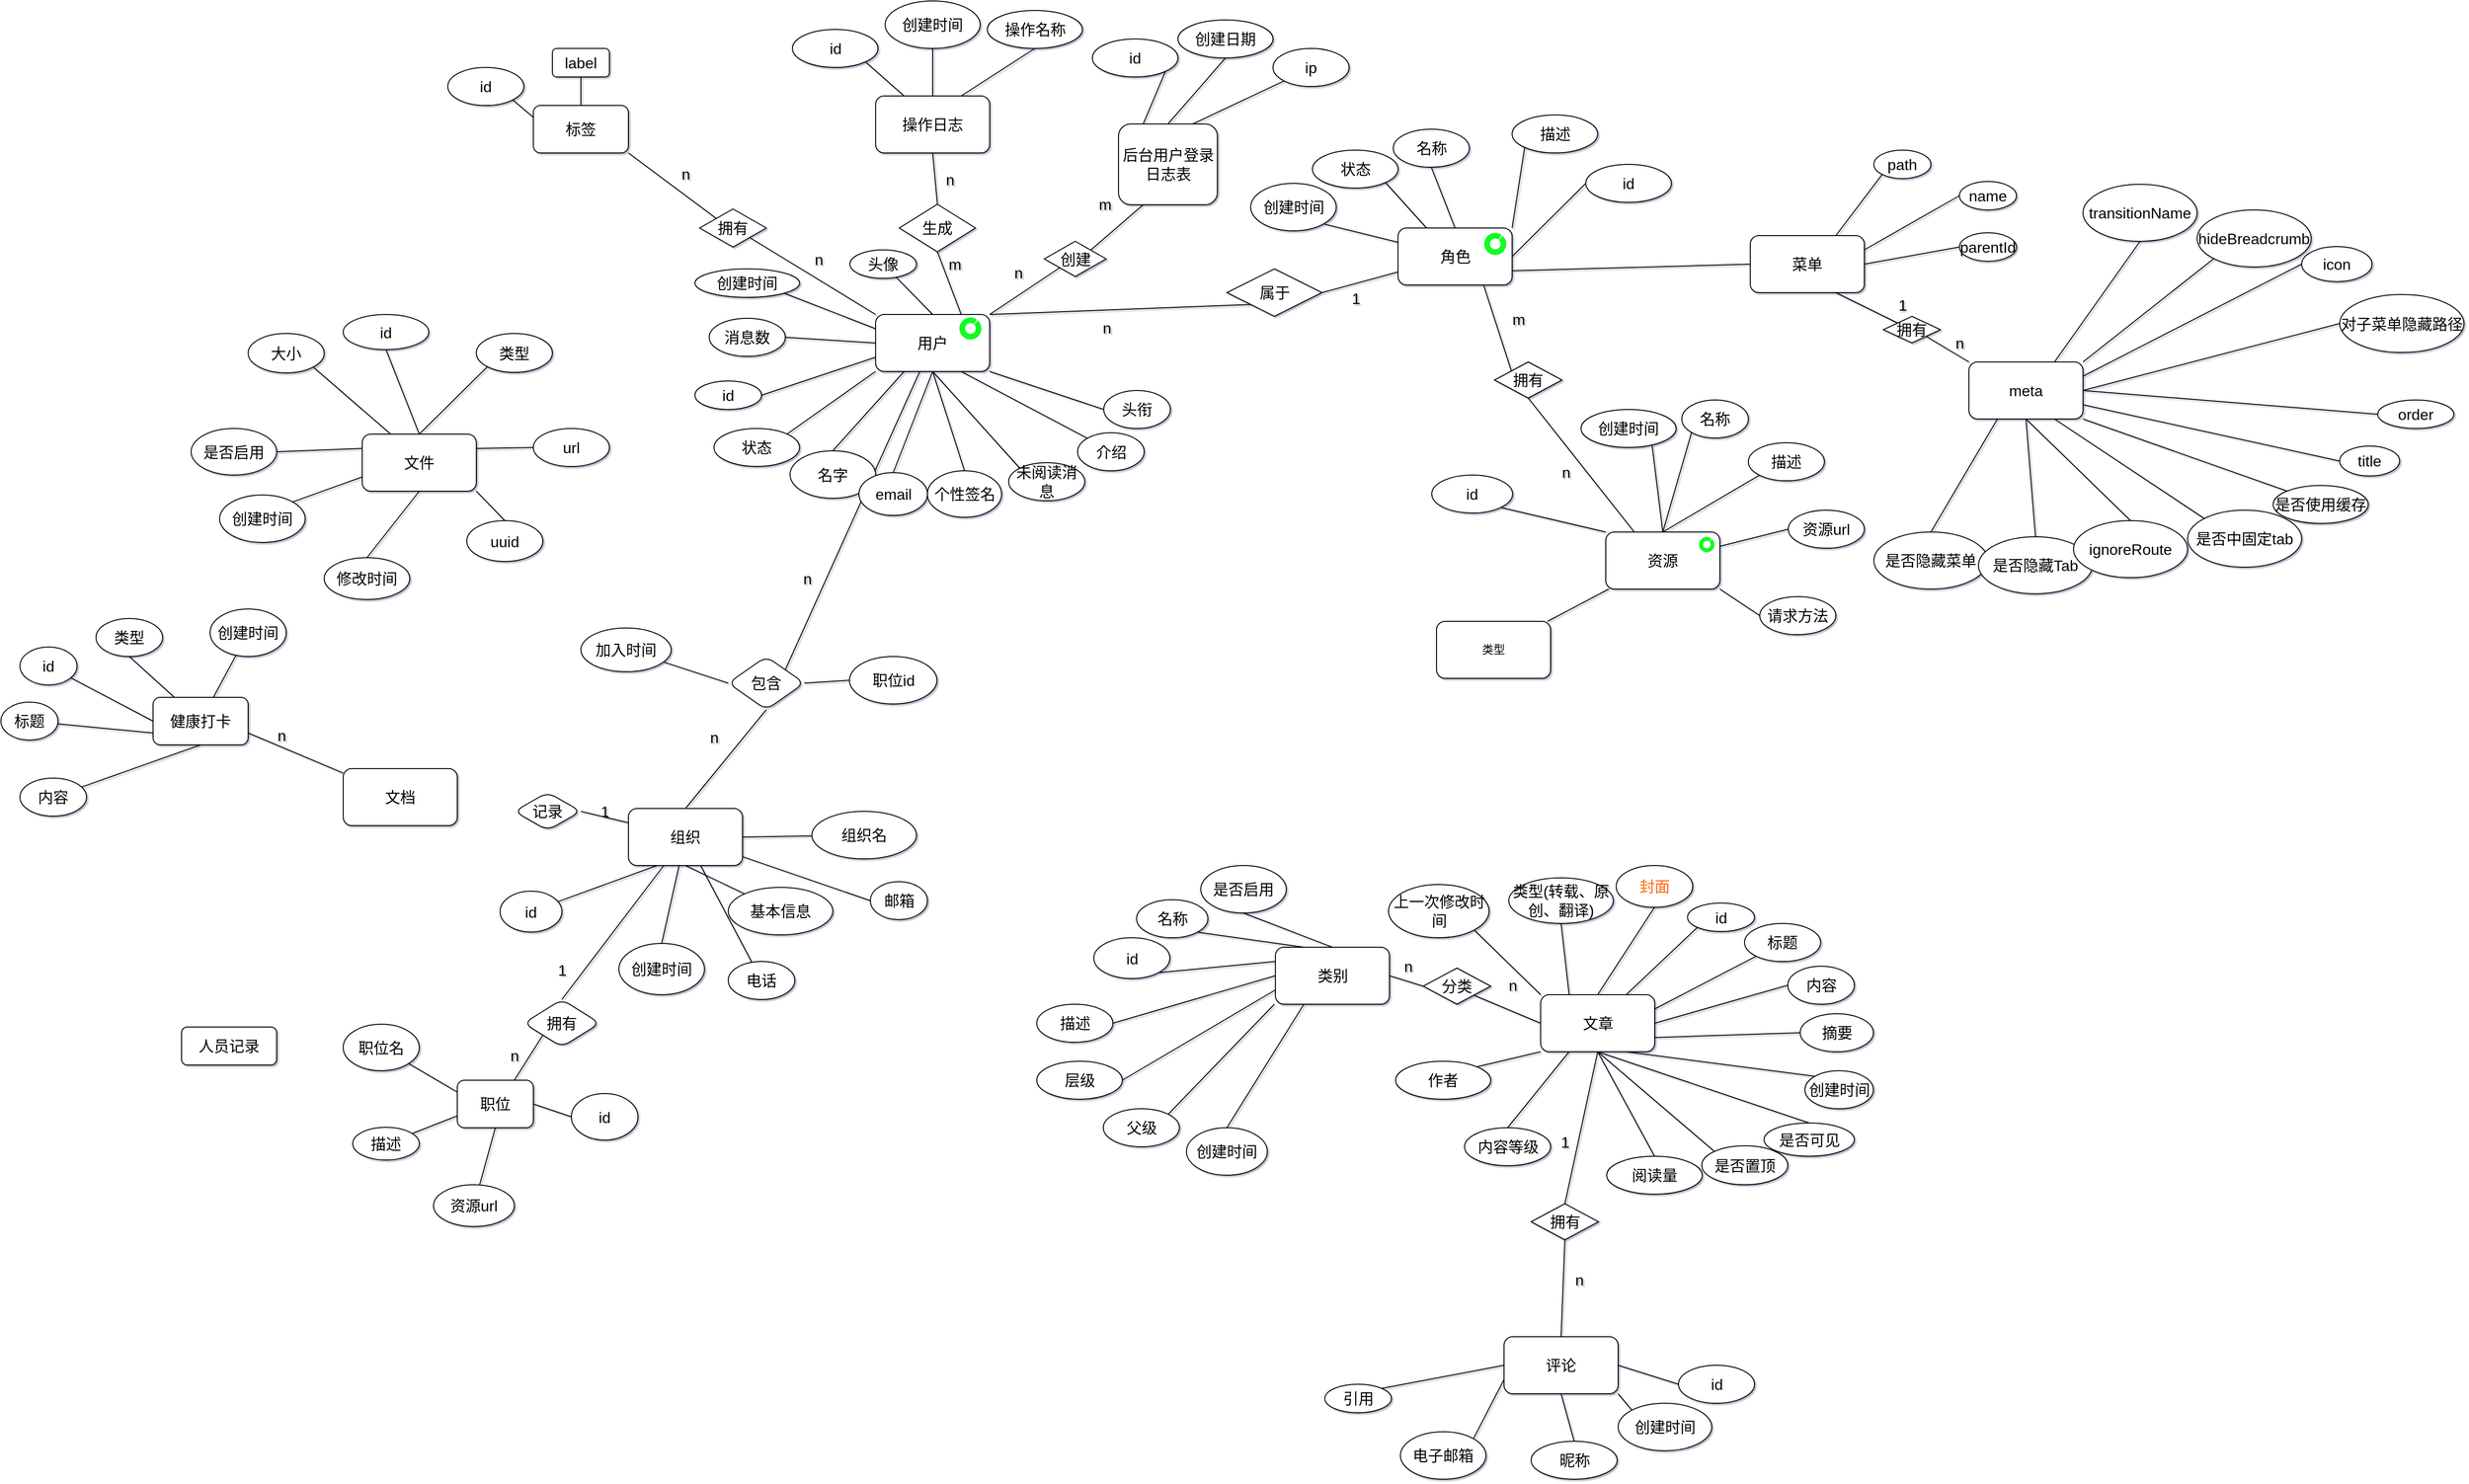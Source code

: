 <mxfile version="20.8.16" type="device"><diagram id="w1WiTCJ0PtuOjn-MvPNK" name="第 1 页"><mxGraphModel dx="3933" dy="2211" grid="1" gridSize="10" guides="1" tooltips="1" connect="1" arrows="1" fold="1" page="0" pageScale="1" pageWidth="827" pageHeight="1169" background="#ffffff" math="0" shadow="1"><root><mxCell id="0"/><mxCell id="1" parent="0"/><mxCell id="TxogvGe3Ko0orZef5mVO-4" style="edgeStyle=none;rounded=0;orthogonalLoop=1;jettySize=auto;html=1;exitX=1;exitY=0;exitDx=0;exitDy=0;entryX=0;entryY=1;entryDx=0;entryDy=0;fontSize=16;endArrow=none;endFill=0;" parent="1" source="TxogvGe3Ko0orZef5mVO-8" target="TxogvGe3Ko0orZef5mVO-21" edge="1"><mxGeometry relative="1" as="geometry"/></mxCell><mxCell id="TxogvGe3Ko0orZef5mVO-5" style="edgeStyle=none;rounded=0;orthogonalLoop=1;jettySize=auto;html=1;exitX=0.75;exitY=0;exitDx=0;exitDy=0;entryX=0.5;entryY=1;entryDx=0;entryDy=0;fontSize=16;endArrow=none;endFill=0;" parent="1" source="TxogvGe3Ko0orZef5mVO-8" target="TxogvGe3Ko0orZef5mVO-66" edge="1"><mxGeometry relative="1" as="geometry"/></mxCell><mxCell id="TxogvGe3Ko0orZef5mVO-7" style="edgeStyle=none;rounded=0;orthogonalLoop=1;jettySize=auto;html=1;exitX=1;exitY=0;exitDx=0;exitDy=0;entryX=0;entryY=1;entryDx=0;entryDy=0;fontFamily=Helvetica;fontSize=16;fontColor=default;endArrow=none;endFill=0;" parent="1" source="TxogvGe3Ko0orZef5mVO-8" target="TxogvGe3Ko0orZef5mVO-107" edge="1"><mxGeometry relative="1" as="geometry"/></mxCell><mxCell id="JrvYDtQpE5l5beJxTgkh-11" style="edgeStyle=none;rounded=0;orthogonalLoop=1;jettySize=auto;html=1;exitX=1;exitY=1;exitDx=0;exitDy=0;entryX=0;entryY=0.5;entryDx=0;entryDy=0;fontSize=16;endArrow=none;endFill=0;strokeWidth=1;" parent="1" source="TxogvGe3Ko0orZef5mVO-8" target="JrvYDtQpE5l5beJxTgkh-5" edge="1"><mxGeometry relative="1" as="geometry"/></mxCell><mxCell id="JrvYDtQpE5l5beJxTgkh-12" style="edgeStyle=none;rounded=0;orthogonalLoop=1;jettySize=auto;html=1;exitX=0.75;exitY=1;exitDx=0;exitDy=0;entryX=0;entryY=0;entryDx=0;entryDy=0;fontSize=16;endArrow=none;endFill=0;strokeWidth=1;" parent="1" source="TxogvGe3Ko0orZef5mVO-8" target="JrvYDtQpE5l5beJxTgkh-4" edge="1"><mxGeometry relative="1" as="geometry"/></mxCell><mxCell id="JrvYDtQpE5l5beJxTgkh-13" style="edgeStyle=none;rounded=0;orthogonalLoop=1;jettySize=auto;html=1;exitX=0.5;exitY=1;exitDx=0;exitDy=0;entryX=0;entryY=0;entryDx=0;entryDy=0;fontSize=16;endArrow=none;endFill=0;strokeWidth=1;" parent="1" source="TxogvGe3Ko0orZef5mVO-8" target="JrvYDtQpE5l5beJxTgkh-8" edge="1"><mxGeometry relative="1" as="geometry"/></mxCell><mxCell id="JrvYDtQpE5l5beJxTgkh-14" style="edgeStyle=none;rounded=0;orthogonalLoop=1;jettySize=auto;html=1;exitX=0.5;exitY=1;exitDx=0;exitDy=0;entryX=0.5;entryY=0;entryDx=0;entryDy=0;fontSize=16;endArrow=none;endFill=0;strokeWidth=1;" parent="1" source="TxogvGe3Ko0orZef5mVO-8" target="JrvYDtQpE5l5beJxTgkh-3" edge="1"><mxGeometry relative="1" as="geometry"/></mxCell><mxCell id="JrvYDtQpE5l5beJxTgkh-15" style="edgeStyle=none;rounded=0;orthogonalLoop=1;jettySize=auto;html=1;exitX=0.5;exitY=1;exitDx=0;exitDy=0;entryX=0.5;entryY=0;entryDx=0;entryDy=0;fontSize=16;endArrow=none;endFill=0;strokeWidth=1;" parent="1" source="TxogvGe3Ko0orZef5mVO-8" target="JrvYDtQpE5l5beJxTgkh-2" edge="1"><mxGeometry relative="1" as="geometry"/></mxCell><mxCell id="JrvYDtQpE5l5beJxTgkh-16" style="edgeStyle=none;rounded=0;orthogonalLoop=1;jettySize=auto;html=1;exitX=0.25;exitY=1;exitDx=0;exitDy=0;entryX=0.5;entryY=0;entryDx=0;entryDy=0;fontSize=16;endArrow=none;endFill=0;strokeWidth=1;" parent="1" source="TxogvGe3Ko0orZef5mVO-8" target="JrvYDtQpE5l5beJxTgkh-1" edge="1"><mxGeometry relative="1" as="geometry"/></mxCell><mxCell id="L1DQQn9-jX7SikgxqrkR-8" style="edgeStyle=none;rounded=0;orthogonalLoop=1;jettySize=auto;html=1;entryX=1;entryY=0;entryDx=0;entryDy=0;fontFamily=Helvetica;fontSize=16;fontColor=default;endArrow=none;endFill=0;" parent="1" source="TxogvGe3Ko0orZef5mVO-8" target="L1DQQn9-jX7SikgxqrkR-7" edge="1"><mxGeometry relative="1" as="geometry"/></mxCell><mxCell id="TxogvGe3Ko0orZef5mVO-8" value="用户" style="rounded=1;whiteSpace=wrap;html=1;fontSize=16;" parent="1" vertex="1"><mxGeometry x="-450" y="-390" width="120" height="60" as="geometry"/></mxCell><mxCell id="TxogvGe3Ko0orZef5mVO-9" style="edgeStyle=none;rounded=0;orthogonalLoop=1;jettySize=auto;html=1;exitX=1;exitY=0.5;exitDx=0;exitDy=0;entryX=0;entryY=0.75;entryDx=0;entryDy=0;fontSize=16;endArrow=none;endFill=0;" parent="1" source="TxogvGe3Ko0orZef5mVO-10" target="TxogvGe3Ko0orZef5mVO-8" edge="1"><mxGeometry relative="1" as="geometry"/></mxCell><mxCell id="TxogvGe3Ko0orZef5mVO-10" value="id" style="ellipse;whiteSpace=wrap;html=1;fontSize=16;" parent="1" vertex="1"><mxGeometry x="-640" y="-320" width="70" height="30" as="geometry"/></mxCell><mxCell id="TxogvGe3Ko0orZef5mVO-16" style="edgeStyle=none;rounded=0;orthogonalLoop=1;jettySize=auto;html=1;exitX=1;exitY=0;exitDx=0;exitDy=0;entryX=0;entryY=1;entryDx=0;entryDy=0;endArrow=none;endFill=0;fontSize=16;" parent="1" source="TxogvGe3Ko0orZef5mVO-19" target="TxogvGe3Ko0orZef5mVO-42" edge="1"><mxGeometry relative="1" as="geometry"/></mxCell><mxCell id="TxogvGe3Ko0orZef5mVO-17" style="edgeStyle=none;rounded=0;orthogonalLoop=1;jettySize=auto;html=1;exitX=1;exitY=0.5;exitDx=0;exitDy=0;entryX=0;entryY=0.5;entryDx=0;entryDy=0;endArrow=none;endFill=0;fontSize=16;" parent="1" source="TxogvGe3Ko0orZef5mVO-19" target="TxogvGe3Ko0orZef5mVO-35" edge="1"><mxGeometry relative="1" as="geometry"/></mxCell><mxCell id="TxogvGe3Ko0orZef5mVO-18" style="edgeStyle=none;rounded=0;orthogonalLoop=1;jettySize=auto;html=1;exitX=0.75;exitY=1;exitDx=0;exitDy=0;entryX=0;entryY=0;entryDx=0;entryDy=0;fontSize=16;endArrow=none;endFill=0;" parent="1" source="TxogvGe3Ko0orZef5mVO-19" target="TxogvGe3Ko0orZef5mVO-98" edge="1"><mxGeometry relative="1" as="geometry"/></mxCell><mxCell id="YH9hGYFo3GrQyyzJX7qp-2" style="rounded=0;orthogonalLoop=1;jettySize=auto;html=1;exitX=1;exitY=0.75;exitDx=0;exitDy=0;entryX=0;entryY=0.5;entryDx=0;entryDy=0;endArrow=none;endFill=0;" parent="1" source="TxogvGe3Ko0orZef5mVO-19" target="YH9hGYFo3GrQyyzJX7qp-1" edge="1"><mxGeometry relative="1" as="geometry"/></mxCell><mxCell id="TxogvGe3Ko0orZef5mVO-19" value="角色" style="rounded=1;whiteSpace=wrap;html=1;fontSize=16;" parent="1" vertex="1"><mxGeometry x="99.5" y="-481" width="120" height="60" as="geometry"/></mxCell><mxCell id="TxogvGe3Ko0orZef5mVO-20" style="edgeStyle=none;rounded=0;orthogonalLoop=1;jettySize=auto;html=1;exitX=1;exitY=0.5;exitDx=0;exitDy=0;fontSize=16;endArrow=none;endFill=0;" parent="1" source="TxogvGe3Ko0orZef5mVO-21" target="TxogvGe3Ko0orZef5mVO-19" edge="1"><mxGeometry relative="1" as="geometry"/></mxCell><mxCell id="TxogvGe3Ko0orZef5mVO-21" value="属于" style="rhombus;whiteSpace=wrap;html=1;fontSize=16;" parent="1" vertex="1"><mxGeometry x="-80.5" y="-438" width="100" height="50" as="geometry"/></mxCell><mxCell id="TxogvGe3Ko0orZef5mVO-22" style="edgeStyle=none;rounded=0;orthogonalLoop=1;jettySize=auto;html=1;exitX=0.5;exitY=0;exitDx=0;exitDy=0;entryX=0.747;entryY=0.94;entryDx=0;entryDy=0;fontSize=16;endArrow=none;endFill=0;entryPerimeter=0;" parent="1" source="TxogvGe3Ko0orZef5mVO-27" target="TxogvGe3Ko0orZef5mVO-34" edge="1"><mxGeometry relative="1" as="geometry"><mxPoint x="307.5" y="-221" as="targetPoint"/></mxGeometry></mxCell><mxCell id="TxogvGe3Ko0orZef5mVO-23" style="edgeStyle=none;rounded=0;orthogonalLoop=1;jettySize=auto;html=1;exitX=0.5;exitY=0;exitDx=0;exitDy=0;entryX=0;entryY=1;entryDx=0;entryDy=0;fontSize=16;endArrow=none;endFill=0;" parent="1" source="TxogvGe3Ko0orZef5mVO-27" target="TxogvGe3Ko0orZef5mVO-32" edge="1"><mxGeometry relative="1" as="geometry"/></mxCell><mxCell id="TxogvGe3Ko0orZef5mVO-24" style="edgeStyle=none;rounded=0;orthogonalLoop=1;jettySize=auto;html=1;exitX=0.5;exitY=0;exitDx=0;exitDy=0;entryX=0;entryY=1;entryDx=0;entryDy=0;fontSize=16;endArrow=none;endFill=0;" parent="1" source="TxogvGe3Ko0orZef5mVO-27" target="TxogvGe3Ko0orZef5mVO-33" edge="1"><mxGeometry relative="1" as="geometry"/></mxCell><mxCell id="TxogvGe3Ko0orZef5mVO-120" style="rounded=0;orthogonalLoop=1;jettySize=auto;html=1;exitX=1;exitY=0.25;exitDx=0;exitDy=0;entryX=0;entryY=0.5;entryDx=0;entryDy=0;endArrow=none;endFill=0;fontSize=16;" parent="1" source="TxogvGe3Ko0orZef5mVO-27" target="TxogvGe3Ko0orZef5mVO-118" edge="1"><mxGeometry relative="1" as="geometry"/></mxCell><mxCell id="TxogvGe3Ko0orZef5mVO-121" style="edgeStyle=none;rounded=0;orthogonalLoop=1;jettySize=auto;html=1;exitX=1;exitY=1;exitDx=0;exitDy=0;entryX=0;entryY=0.5;entryDx=0;entryDy=0;endArrow=none;endFill=0;fontSize=16;" parent="1" source="TxogvGe3Ko0orZef5mVO-27" target="TxogvGe3Ko0orZef5mVO-119" edge="1"><mxGeometry relative="1" as="geometry"/></mxCell><mxCell id="TxogvGe3Ko0orZef5mVO-27" value="资源" style="rounded=1;whiteSpace=wrap;html=1;fontSize=16;" parent="1" vertex="1"><mxGeometry x="318" y="-161" width="120" height="60" as="geometry"/></mxCell><mxCell id="TxogvGe3Ko0orZef5mVO-30" style="edgeStyle=none;rounded=0;orthogonalLoop=1;jettySize=auto;html=1;exitX=1;exitY=1;exitDx=0;exitDy=0;entryX=0;entryY=0;entryDx=0;entryDy=0;endArrow=none;endFill=0;fontSize=16;" parent="1" source="TxogvGe3Ko0orZef5mVO-31" target="TxogvGe3Ko0orZef5mVO-27" edge="1"><mxGeometry relative="1" as="geometry"/></mxCell><mxCell id="TxogvGe3Ko0orZef5mVO-31" value="id" style="ellipse;whiteSpace=wrap;html=1;fontSize=16;" parent="1" vertex="1"><mxGeometry x="135" y="-221" width="85" height="40" as="geometry"/></mxCell><mxCell id="TxogvGe3Ko0orZef5mVO-32" value="名称" style="ellipse;whiteSpace=wrap;html=1;fontSize=16;" parent="1" vertex="1"><mxGeometry x="398" y="-300" width="70" height="40" as="geometry"/></mxCell><mxCell id="TxogvGe3Ko0orZef5mVO-33" value="描述" style="ellipse;whiteSpace=wrap;html=1;fontSize=16;" parent="1" vertex="1"><mxGeometry x="468" y="-255" width="80" height="40" as="geometry"/></mxCell><mxCell id="TxogvGe3Ko0orZef5mVO-34" value="创建时间" style="ellipse;whiteSpace=wrap;html=1;fontSize=16;" parent="1" vertex="1"><mxGeometry x="292" y="-290" width="100" height="40" as="geometry"/></mxCell><mxCell id="TxogvGe3Ko0orZef5mVO-35" value="id" style="ellipse;whiteSpace=wrap;html=1;fontSize=16;" parent="1" vertex="1"><mxGeometry x="297" y="-548" width="90" height="40" as="geometry"/></mxCell><mxCell id="TxogvGe3Ko0orZef5mVO-36" style="edgeStyle=none;shape=connector;rounded=0;orthogonalLoop=1;jettySize=auto;html=1;exitX=0.5;exitY=1;exitDx=0;exitDy=0;entryX=0.5;entryY=0;entryDx=0;entryDy=0;labelBackgroundColor=default;fontFamily=Helvetica;fontSize=16;fontColor=default;endArrow=none;endFill=0;strokeColor=default;" parent="1" source="TxogvGe3Ko0orZef5mVO-37" target="TxogvGe3Ko0orZef5mVO-19" edge="1"><mxGeometry relative="1" as="geometry"/></mxCell><mxCell id="TxogvGe3Ko0orZef5mVO-37" value="名称" style="ellipse;whiteSpace=wrap;html=1;fontSize=16;" parent="1" vertex="1"><mxGeometry x="94.5" y="-585" width="80" height="40" as="geometry"/></mxCell><mxCell id="TxogvGe3Ko0orZef5mVO-38" style="edgeStyle=none;shape=connector;rounded=0;orthogonalLoop=1;jettySize=auto;html=1;exitX=1;exitY=1;exitDx=0;exitDy=0;entryX=0.25;entryY=0;entryDx=0;entryDy=0;labelBackgroundColor=default;fontFamily=Helvetica;fontSize=16;fontColor=default;endArrow=none;endFill=0;strokeColor=default;" parent="1" source="TxogvGe3Ko0orZef5mVO-39" target="TxogvGe3Ko0orZef5mVO-19" edge="1"><mxGeometry relative="1" as="geometry"/></mxCell><mxCell id="TxogvGe3Ko0orZef5mVO-39" value="状态" style="ellipse;whiteSpace=wrap;html=1;fontSize=16;" parent="1" vertex="1"><mxGeometry x="9.5" y="-563" width="90" height="40" as="geometry"/></mxCell><mxCell id="TxogvGe3Ko0orZef5mVO-40" style="edgeStyle=none;shape=connector;rounded=0;orthogonalLoop=1;jettySize=auto;html=1;exitX=1;exitY=1;exitDx=0;exitDy=0;entryX=0;entryY=0.25;entryDx=0;entryDy=0;labelBackgroundColor=default;fontFamily=Helvetica;fontSize=16;fontColor=default;endArrow=none;endFill=0;strokeColor=default;" parent="1" source="TxogvGe3Ko0orZef5mVO-41" target="TxogvGe3Ko0orZef5mVO-19" edge="1"><mxGeometry relative="1" as="geometry"/></mxCell><mxCell id="TxogvGe3Ko0orZef5mVO-41" value="创建时间" style="ellipse;whiteSpace=wrap;html=1;fontSize=16;" parent="1" vertex="1"><mxGeometry x="-55.5" y="-528" width="90" height="50" as="geometry"/></mxCell><mxCell id="TxogvGe3Ko0orZef5mVO-42" value="描述" style="ellipse;whiteSpace=wrap;html=1;fontSize=16;" parent="1" vertex="1"><mxGeometry x="219.5" y="-600" width="90" height="40" as="geometry"/></mxCell><mxCell id="TxogvGe3Ko0orZef5mVO-45" style="edgeStyle=none;rounded=0;orthogonalLoop=1;jettySize=auto;html=1;exitX=1;exitY=0;exitDx=0;exitDy=0;entryX=0;entryY=1;entryDx=0;entryDy=0;fontSize=16;endArrow=none;endFill=0;" parent="1" source="TxogvGe3Ko0orZef5mVO-46" target="TxogvGe3Ko0orZef5mVO-8" edge="1"><mxGeometry relative="1" as="geometry"/></mxCell><mxCell id="TxogvGe3Ko0orZef5mVO-46" value="状态" style="ellipse;whiteSpace=wrap;html=1;fontSize=16;" parent="1" vertex="1"><mxGeometry x="-620" y="-270" width="90" height="40" as="geometry"/></mxCell><mxCell id="TxogvGe3Ko0orZef5mVO-51" style="edgeStyle=none;rounded=0;orthogonalLoop=1;jettySize=auto;html=1;exitX=0.25;exitY=0;exitDx=0;exitDy=0;entryX=1;entryY=1;entryDx=0;entryDy=0;fontSize=16;endArrow=none;endFill=0;" parent="1" source="TxogvGe3Ko0orZef5mVO-54" target="TxogvGe3Ko0orZef5mVO-56" edge="1"><mxGeometry relative="1" as="geometry"/></mxCell><mxCell id="TxogvGe3Ko0orZef5mVO-52" style="edgeStyle=none;rounded=0;orthogonalLoop=1;jettySize=auto;html=1;exitX=0.5;exitY=0;exitDx=0;exitDy=0;entryX=0.5;entryY=1;entryDx=0;entryDy=0;fontSize=16;endArrow=none;endFill=0;" parent="1" source="TxogvGe3Ko0orZef5mVO-54" target="TxogvGe3Ko0orZef5mVO-55" edge="1"><mxGeometry relative="1" as="geometry"/></mxCell><mxCell id="TxogvGe3Ko0orZef5mVO-53" style="edgeStyle=none;shape=connector;rounded=0;orthogonalLoop=1;jettySize=auto;html=1;exitX=0.75;exitY=0;exitDx=0;exitDy=0;entryX=0;entryY=1;entryDx=0;entryDy=0;labelBackgroundColor=default;fontFamily=Helvetica;fontSize=16;fontColor=default;endArrow=none;endFill=0;strokeColor=default;" parent="1" source="TxogvGe3Ko0orZef5mVO-54" target="TxogvGe3Ko0orZef5mVO-57" edge="1"><mxGeometry relative="1" as="geometry"/></mxCell><mxCell id="TxogvGe3Ko0orZef5mVO-54" value="后台用户登录日志表" style="rounded=1;whiteSpace=wrap;html=1;fontSize=16;" parent="1" vertex="1"><mxGeometry x="-194.5" y="-590.5" width="104" height="85" as="geometry"/></mxCell><mxCell id="TxogvGe3Ko0orZef5mVO-55" value="创建日期" style="ellipse;whiteSpace=wrap;html=1;fontSize=16;" parent="1" vertex="1"><mxGeometry x="-132" y="-700" width="100" height="40" as="geometry"/></mxCell><mxCell id="TxogvGe3Ko0orZef5mVO-56" value="id" style="ellipse;whiteSpace=wrap;html=1;fontSize=16;" parent="1" vertex="1"><mxGeometry x="-222" y="-680" width="90" height="40" as="geometry"/></mxCell><mxCell id="TxogvGe3Ko0orZef5mVO-57" value="ip" style="ellipse;whiteSpace=wrap;html=1;fontSize=16;" parent="1" vertex="1"><mxGeometry x="-32" y="-670" width="80" height="40" as="geometry"/></mxCell><mxCell id="JrvYDtQpE5l5beJxTgkh-21" style="edgeStyle=none;rounded=0;orthogonalLoop=1;jettySize=auto;html=1;exitX=1;exitY=1;exitDx=0;exitDy=0;entryX=0;entryY=0.25;entryDx=0;entryDy=0;fontSize=16;endArrow=none;endFill=0;strokeWidth=1;" parent="1" source="TxogvGe3Ko0orZef5mVO-60" target="TxogvGe3Ko0orZef5mVO-8" edge="1"><mxGeometry relative="1" as="geometry"/></mxCell><mxCell id="TxogvGe3Ko0orZef5mVO-60" value="创建时间" style="ellipse;whiteSpace=wrap;html=1;fontSize=16;" parent="1" vertex="1"><mxGeometry x="-640" y="-438" width="110" height="30" as="geometry"/></mxCell><mxCell id="TxogvGe3Ko0orZef5mVO-61" style="edgeStyle=none;rounded=0;orthogonalLoop=1;jettySize=auto;html=1;exitX=0.5;exitY=0;exitDx=0;exitDy=0;entryX=0.5;entryY=1;entryDx=0;entryDy=0;fontSize=16;endArrow=none;endFill=0;" parent="1" source="TxogvGe3Ko0orZef5mVO-63" target="TxogvGe3Ko0orZef5mVO-64" edge="1"><mxGeometry relative="1" as="geometry"/></mxCell><mxCell id="TxogvGe3Ko0orZef5mVO-62" style="edgeStyle=none;rounded=0;orthogonalLoop=1;jettySize=auto;html=1;exitX=0.75;exitY=0;exitDx=0;exitDy=0;entryX=0.5;entryY=1;entryDx=0;entryDy=0;fontSize=16;endArrow=none;endFill=0;" parent="1" source="TxogvGe3Ko0orZef5mVO-63" target="TxogvGe3Ko0orZef5mVO-69" edge="1"><mxGeometry relative="1" as="geometry"/></mxCell><mxCell id="TxogvGe3Ko0orZef5mVO-63" value="操作日志" style="rounded=1;whiteSpace=wrap;html=1;fontSize=16;" parent="1" vertex="1"><mxGeometry x="-450" y="-620" width="120" height="60" as="geometry"/></mxCell><mxCell id="TxogvGe3Ko0orZef5mVO-64" value="创建时间" style="ellipse;whiteSpace=wrap;html=1;fontSize=16;" parent="1" vertex="1"><mxGeometry x="-440" y="-720" width="100" height="50" as="geometry"/></mxCell><mxCell id="TxogvGe3Ko0orZef5mVO-65" style="edgeStyle=none;rounded=0;orthogonalLoop=1;jettySize=auto;html=1;exitX=0.5;exitY=0;exitDx=0;exitDy=0;entryX=0.5;entryY=1;entryDx=0;entryDy=0;fontSize=16;endArrow=none;endFill=0;" parent="1" source="TxogvGe3Ko0orZef5mVO-66" target="TxogvGe3Ko0orZef5mVO-63" edge="1"><mxGeometry relative="1" as="geometry"/></mxCell><mxCell id="TxogvGe3Ko0orZef5mVO-66" value="生成" style="rhombus;whiteSpace=wrap;html=1;fontSize=16;" parent="1" vertex="1"><mxGeometry x="-425" y="-506" width="80" height="50" as="geometry"/></mxCell><mxCell id="TxogvGe3Ko0orZef5mVO-67" style="edgeStyle=none;rounded=0;orthogonalLoop=1;jettySize=auto;html=1;exitX=1;exitY=1;exitDx=0;exitDy=0;entryX=0.25;entryY=0;entryDx=0;entryDy=0;endArrow=none;endFill=0;fontSize=16;" parent="1" source="TxogvGe3Ko0orZef5mVO-68" target="TxogvGe3Ko0orZef5mVO-63" edge="1"><mxGeometry relative="1" as="geometry"/></mxCell><mxCell id="TxogvGe3Ko0orZef5mVO-68" value="id" style="ellipse;whiteSpace=wrap;html=1;fontSize=16;" parent="1" vertex="1"><mxGeometry x="-537.5" y="-690" width="90" height="40" as="geometry"/></mxCell><mxCell id="TxogvGe3Ko0orZef5mVO-69" value="操作名称" style="ellipse;whiteSpace=wrap;html=1;fontSize=16;" parent="1" vertex="1"><mxGeometry x="-332.5" y="-710" width="100" height="40" as="geometry"/></mxCell><mxCell id="TxogvGe3Ko0orZef5mVO-70" style="edgeStyle=none;rounded=0;orthogonalLoop=1;jettySize=auto;html=1;entryX=0.5;entryY=0;entryDx=0;entryDy=0;fontSize=16;endArrow=none;endFill=0;" parent="1" source="TxogvGe3Ko0orZef5mVO-71" target="TxogvGe3Ko0orZef5mVO-8" edge="1"><mxGeometry relative="1" as="geometry"/></mxCell><mxCell id="TxogvGe3Ko0orZef5mVO-71" value="头像" style="ellipse;whiteSpace=wrap;html=1;fontSize=16;" parent="1" vertex="1"><mxGeometry x="-477" y="-458" width="70" height="30" as="geometry"/></mxCell><mxCell id="TxogvGe3Ko0orZef5mVO-95" value="1" style="text;html=1;align=center;verticalAlign=middle;resizable=0;points=[];autosize=1;strokeColor=none;fillColor=none;fontSize=16;" parent="1" vertex="1"><mxGeometry x="45" y="-417" width="20" height="20" as="geometry"/></mxCell><mxCell id="TxogvGe3Ko0orZef5mVO-96" value="n" style="text;html=1;align=center;verticalAlign=middle;resizable=0;points=[];autosize=1;strokeColor=none;fillColor=none;fontSize=16;" parent="1" vertex="1"><mxGeometry x="-217" y="-386" width="20" height="20" as="geometry"/></mxCell><mxCell id="TxogvGe3Ko0orZef5mVO-97" style="edgeStyle=none;rounded=0;orthogonalLoop=1;jettySize=auto;html=1;exitX=0.5;exitY=1;exitDx=0;exitDy=0;entryX=0.25;entryY=0;entryDx=0;entryDy=0;fontSize=16;endArrow=none;endFill=0;" parent="1" source="TxogvGe3Ko0orZef5mVO-98" target="TxogvGe3Ko0orZef5mVO-27" edge="1"><mxGeometry relative="1" as="geometry"/></mxCell><mxCell id="TxogvGe3Ko0orZef5mVO-98" value="拥有" style="rhombus;whiteSpace=wrap;html=1;fontSize=16;" parent="1" vertex="1"><mxGeometry x="201" y="-340" width="71" height="38" as="geometry"/></mxCell><mxCell id="TxogvGe3Ko0orZef5mVO-99" value="m" style="text;html=1;align=center;verticalAlign=middle;resizable=0;points=[];autosize=1;strokeColor=none;fillColor=none;fontSize=16;" parent="1" vertex="1"><mxGeometry x="211" y="-395" width="30" height="20" as="geometry"/></mxCell><mxCell id="TxogvGe3Ko0orZef5mVO-100" value="n" style="text;html=1;align=center;verticalAlign=middle;resizable=0;points=[];autosize=1;strokeColor=none;fillColor=none;fontSize=16;" parent="1" vertex="1"><mxGeometry x="266" y="-234" width="20" height="20" as="geometry"/></mxCell><mxCell id="TxogvGe3Ko0orZef5mVO-103" value="" style="verticalLabelPosition=bottom;verticalAlign=top;html=1;shape=mxgraph.basic.partConcEllipse;startAngle=0.119;endAngle=0.1;arcWidth=0.5;fontSize=16;strokeWidth=0;fillColor=#0AFF1B;" parent="1" vertex="1"><mxGeometry x="-362" y="-387" width="23" height="23" as="geometry"/></mxCell><mxCell id="TxogvGe3Ko0orZef5mVO-104" value="" style="verticalLabelPosition=bottom;verticalAlign=top;html=1;shape=mxgraph.basic.partConcEllipse;startAngle=0.119;endAngle=0.1;arcWidth=0.5;fontSize=16;strokeWidth=0;fillColor=#0AFF1B;" parent="1" vertex="1"><mxGeometry x="190" y="-476" width="23" height="23" as="geometry"/></mxCell><mxCell id="TxogvGe3Ko0orZef5mVO-106" style="edgeStyle=none;rounded=0;orthogonalLoop=1;jettySize=auto;html=1;exitX=1;exitY=0;exitDx=0;exitDy=0;entryX=0.25;entryY=1;entryDx=0;entryDy=0;fontFamily=Helvetica;fontSize=16;fontColor=default;endArrow=none;endFill=0;" parent="1" source="TxogvGe3Ko0orZef5mVO-107" target="TxogvGe3Ko0orZef5mVO-54" edge="1"><mxGeometry relative="1" as="geometry"/></mxCell><mxCell id="TxogvGe3Ko0orZef5mVO-107" value="创建" style="rhombus;whiteSpace=wrap;html=1;fontFamily=Helvetica;fontSize=16;fontColor=default;strokeColor=default;strokeWidth=1;fillColor=default;" parent="1" vertex="1"><mxGeometry x="-272.5" y="-467" width="65" height="37" as="geometry"/></mxCell><mxCell id="TxogvGe3Ko0orZef5mVO-108" value="m" style="text;html=1;align=center;verticalAlign=middle;resizable=0;points=[];autosize=1;strokeColor=none;fillColor=none;fontSize=16;fontFamily=Helvetica;fontColor=default;" parent="1" vertex="1"><mxGeometry x="-224" y="-516" width="30" height="20" as="geometry"/></mxCell><mxCell id="TxogvGe3Ko0orZef5mVO-109" value="n" style="text;html=1;align=center;verticalAlign=middle;resizable=0;points=[];autosize=1;strokeColor=none;fillColor=none;fontSize=16;fontFamily=Helvetica;fontColor=default;" parent="1" vertex="1"><mxGeometry x="-310" y="-444" width="20" height="20" as="geometry"/></mxCell><mxCell id="TxogvGe3Ko0orZef5mVO-110" value="m" style="text;html=1;align=center;verticalAlign=middle;resizable=0;points=[];autosize=1;strokeColor=none;fillColor=none;fontSize=16;fontFamily=Helvetica;fontColor=default;" parent="1" vertex="1"><mxGeometry x="-382" y="-453" width="30" height="20" as="geometry"/></mxCell><mxCell id="TxogvGe3Ko0orZef5mVO-111" value="n" style="text;html=1;align=center;verticalAlign=middle;resizable=0;points=[];autosize=1;strokeColor=none;fillColor=none;fontSize=16;fontFamily=Helvetica;fontColor=default;" parent="1" vertex="1"><mxGeometry x="-382" y="-542" width="20" height="20" as="geometry"/></mxCell><mxCell id="TxogvGe3Ko0orZef5mVO-115" value="" style="verticalLabelPosition=bottom;verticalAlign=top;html=1;shape=mxgraph.basic.partConcEllipse;startAngle=0.119;endAngle=0.1;arcWidth=0.5;fontSize=16;strokeWidth=0;fillColor=#0AFF1B;fontFamily=Helvetica;fontColor=default;" parent="1" vertex="1"><mxGeometry x="416" y="-156" width="16" height="16" as="geometry"/></mxCell><mxCell id="TxogvGe3Ko0orZef5mVO-118" value="资源url" style="ellipse;whiteSpace=wrap;html=1;fontSize=16;" parent="1" vertex="1"><mxGeometry x="510" y="-184" width="80" height="40" as="geometry"/></mxCell><mxCell id="TxogvGe3Ko0orZef5mVO-119" value="请求方法" style="ellipse;whiteSpace=wrap;html=1;fontSize=16;" parent="1" vertex="1"><mxGeometry x="480" y="-93" width="80" height="40" as="geometry"/></mxCell><mxCell id="TxogvGe3Ko0orZef5mVO-147" style="edgeStyle=none;rounded=0;orthogonalLoop=1;jettySize=auto;html=1;exitX=0.25;exitY=0;exitDx=0;exitDy=0;entryX=0.5;entryY=1;entryDx=0;entryDy=0;endArrow=none;endFill=0;fontSize=16;" parent="1" source="TxogvGe3Ko0orZef5mVO-124" target="TxogvGe3Ko0orZef5mVO-146" edge="1"><mxGeometry relative="1" as="geometry"/></mxCell><mxCell id="TxogvGe3Ko0orZef5mVO-148" style="edgeStyle=none;rounded=0;orthogonalLoop=1;jettySize=auto;html=1;exitX=0.5;exitY=0;exitDx=0;exitDy=0;entryX=0.5;entryY=1;entryDx=0;entryDy=0;endArrow=none;endFill=0;fontSize=16;" parent="1" source="TxogvGe3Ko0orZef5mVO-124" target="TxogvGe3Ko0orZef5mVO-140" edge="1"><mxGeometry relative="1" as="geometry"/></mxCell><mxCell id="TxogvGe3Ko0orZef5mVO-149" style="edgeStyle=none;rounded=0;orthogonalLoop=1;jettySize=auto;html=1;exitX=0.75;exitY=0;exitDx=0;exitDy=0;entryX=0;entryY=1;entryDx=0;entryDy=0;endArrow=none;endFill=0;fontSize=16;" parent="1" source="TxogvGe3Ko0orZef5mVO-124" target="TxogvGe3Ko0orZef5mVO-138" edge="1"><mxGeometry relative="1" as="geometry"/></mxCell><mxCell id="TxogvGe3Ko0orZef5mVO-150" style="edgeStyle=none;rounded=0;orthogonalLoop=1;jettySize=auto;html=1;exitX=1;exitY=0.25;exitDx=0;exitDy=0;endArrow=none;endFill=0;fontSize=16;" parent="1" source="TxogvGe3Ko0orZef5mVO-124" target="TxogvGe3Ko0orZef5mVO-127" edge="1"><mxGeometry relative="1" as="geometry"/></mxCell><mxCell id="TxogvGe3Ko0orZef5mVO-151" style="edgeStyle=none;rounded=0;orthogonalLoop=1;jettySize=auto;html=1;exitX=1;exitY=0.5;exitDx=0;exitDy=0;entryX=0;entryY=0.5;entryDx=0;entryDy=0;endArrow=none;endFill=0;fontSize=16;" parent="1" source="TxogvGe3Ko0orZef5mVO-124" target="TxogvGe3Ko0orZef5mVO-125" edge="1"><mxGeometry relative="1" as="geometry"/></mxCell><mxCell id="TxogvGe3Ko0orZef5mVO-152" style="edgeStyle=none;rounded=0;orthogonalLoop=1;jettySize=auto;html=1;exitX=1;exitY=0.75;exitDx=0;exitDy=0;entryX=0;entryY=0.5;entryDx=0;entryDy=0;endArrow=none;endFill=0;fontSize=16;" parent="1" source="TxogvGe3Ko0orZef5mVO-124" target="TxogvGe3Ko0orZef5mVO-126" edge="1"><mxGeometry relative="1" as="geometry"/></mxCell><mxCell id="TxogvGe3Ko0orZef5mVO-153" style="edgeStyle=none;rounded=0;orthogonalLoop=1;jettySize=auto;html=1;exitX=0.75;exitY=1;exitDx=0;exitDy=0;entryX=0;entryY=0;entryDx=0;entryDy=0;endArrow=none;endFill=0;fontSize=16;" parent="1" source="TxogvGe3Ko0orZef5mVO-124" target="TxogvGe3Ko0orZef5mVO-137" edge="1"><mxGeometry relative="1" as="geometry"/></mxCell><mxCell id="TxogvGe3Ko0orZef5mVO-154" style="edgeStyle=none;rounded=0;orthogonalLoop=1;jettySize=auto;html=1;exitX=0.5;exitY=1;exitDx=0;exitDy=0;entryX=0.5;entryY=0;entryDx=0;entryDy=0;endArrow=none;endFill=0;fontSize=16;" parent="1" source="TxogvGe3Ko0orZef5mVO-124" target="TxogvGe3Ko0orZef5mVO-144" edge="1"><mxGeometry relative="1" as="geometry"/></mxCell><mxCell id="TxogvGe3Ko0orZef5mVO-155" style="edgeStyle=none;rounded=0;orthogonalLoop=1;jettySize=auto;html=1;exitX=0.25;exitY=1;exitDx=0;exitDy=0;entryX=0.5;entryY=0;entryDx=0;entryDy=0;endArrow=none;endFill=0;fontSize=16;" parent="1" source="TxogvGe3Ko0orZef5mVO-124" target="TxogvGe3Ko0orZef5mVO-145" edge="1"><mxGeometry relative="1" as="geometry"/></mxCell><mxCell id="TxogvGe3Ko0orZef5mVO-172" style="edgeStyle=none;rounded=0;orthogonalLoop=1;jettySize=auto;html=1;exitX=0.5;exitY=1;exitDx=0;exitDy=0;entryX=0.5;entryY=0;entryDx=0;entryDy=0;endArrow=none;endFill=0;fontSize=16;" parent="1" source="TxogvGe3Ko0orZef5mVO-124" target="TxogvGe3Ko0orZef5mVO-171" edge="1"><mxGeometry relative="1" as="geometry"/></mxCell><mxCell id="3jDGPady502M7fGjzGVN-14" style="edgeStyle=none;rounded=0;orthogonalLoop=1;jettySize=auto;html=1;exitX=0.5;exitY=1;exitDx=0;exitDy=0;entryX=0;entryY=0;entryDx=0;entryDy=0;fontSize=16;endArrow=none;endFill=0;" parent="1" source="TxogvGe3Ko0orZef5mVO-124" target="3jDGPady502M7fGjzGVN-13" edge="1"><mxGeometry relative="1" as="geometry"/></mxCell><mxCell id="TxogvGe3Ko0orZef5mVO-124" value="文章" style="rounded=1;whiteSpace=wrap;html=1;fontSize=16;" parent="1" vertex="1"><mxGeometry x="249.5" y="326" width="120" height="60" as="geometry"/></mxCell><mxCell id="TxogvGe3Ko0orZef5mVO-125" value="内容" style="ellipse;whiteSpace=wrap;html=1;fontSize=16;" parent="1" vertex="1"><mxGeometry x="509.5" y="296" width="70" height="40" as="geometry"/></mxCell><mxCell id="TxogvGe3Ko0orZef5mVO-126" value="摘要" style="ellipse;whiteSpace=wrap;html=1;fontSize=16;" parent="1" vertex="1"><mxGeometry x="522.5" y="346" width="77" height="40" as="geometry"/></mxCell><mxCell id="TxogvGe3Ko0orZef5mVO-127" value="标题" style="ellipse;whiteSpace=wrap;html=1;fontSize=16;" parent="1" vertex="1"><mxGeometry x="464" y="251" width="80" height="40" as="geometry"/></mxCell><mxCell id="TxogvGe3Ko0orZef5mVO-169" style="edgeStyle=none;rounded=0;orthogonalLoop=1;jettySize=auto;html=1;exitX=1;exitY=0.5;exitDx=0;exitDy=0;entryX=0;entryY=0.5;entryDx=0;entryDy=0;endArrow=none;endFill=0;fontSize=16;" parent="1" source="TxogvGe3Ko0orZef5mVO-128" target="TxogvGe3Ko0orZef5mVO-168" edge="1"><mxGeometry relative="1" as="geometry"/></mxCell><mxCell id="TxogvGe3Ko0orZef5mVO-128" value="类别" style="rounded=1;whiteSpace=wrap;html=1;fontSize=16;" parent="1" vertex="1"><mxGeometry x="-29.5" y="276" width="120" height="60" as="geometry"/></mxCell><mxCell id="TxogvGe3Ko0orZef5mVO-156" style="edgeStyle=none;rounded=0;orthogonalLoop=1;jettySize=auto;html=1;exitX=1;exitY=1;exitDx=0;exitDy=0;entryX=0.25;entryY=0;entryDx=0;entryDy=0;endArrow=none;endFill=0;fontSize=16;" parent="1" source="TxogvGe3Ko0orZef5mVO-129" target="TxogvGe3Ko0orZef5mVO-128" edge="1"><mxGeometry relative="1" as="geometry"/></mxCell><mxCell id="TxogvGe3Ko0orZef5mVO-129" value="名称" style="ellipse;whiteSpace=wrap;html=1;fontSize=16;" parent="1" vertex="1"><mxGeometry x="-175.5" y="226" width="75" height="40" as="geometry"/></mxCell><mxCell id="TxogvGe3Ko0orZef5mVO-157" style="edgeStyle=none;rounded=0;orthogonalLoop=1;jettySize=auto;html=1;exitX=1;exitY=1;exitDx=0;exitDy=0;entryX=0;entryY=0.25;entryDx=0;entryDy=0;endArrow=none;endFill=0;fontSize=16;" parent="1" source="TxogvGe3Ko0orZef5mVO-130" target="TxogvGe3Ko0orZef5mVO-128" edge="1"><mxGeometry relative="1" as="geometry"/></mxCell><mxCell id="TxogvGe3Ko0orZef5mVO-130" value="id" style="ellipse;whiteSpace=wrap;html=1;fontSize=16;" parent="1" vertex="1"><mxGeometry x="-220.5" y="266" width="80" height="43" as="geometry"/></mxCell><mxCell id="TxogvGe3Ko0orZef5mVO-158" style="edgeStyle=none;rounded=0;orthogonalLoop=1;jettySize=auto;html=1;exitX=1;exitY=0.5;exitDx=0;exitDy=0;entryX=0;entryY=0.5;entryDx=0;entryDy=0;endArrow=none;endFill=0;fontSize=16;" parent="1" source="TxogvGe3Ko0orZef5mVO-131" target="TxogvGe3Ko0orZef5mVO-128" edge="1"><mxGeometry relative="1" as="geometry"/></mxCell><mxCell id="TxogvGe3Ko0orZef5mVO-131" value="描述" style="ellipse;whiteSpace=wrap;html=1;fontSize=16;" parent="1" vertex="1"><mxGeometry x="-280.5" y="336" width="80" height="40" as="geometry"/></mxCell><mxCell id="TxogvGe3Ko0orZef5mVO-137" value="创建时间" style="ellipse;whiteSpace=wrap;html=1;fontSize=16;" parent="1" vertex="1"><mxGeometry x="527.5" y="406" width="72" height="40" as="geometry"/></mxCell><mxCell id="TxogvGe3Ko0orZef5mVO-138" value="id" style="ellipse;whiteSpace=wrap;html=1;fontSize=16;" parent="1" vertex="1"><mxGeometry x="404" y="229.5" width="70.5" height="30" as="geometry"/></mxCell><mxCell id="TxogvGe3Ko0orZef5mVO-140" value="&lt;a style=&quot;color: rgb(249, 105, 14); text-decoration-line: none; font-family: &amp;quot;Helvetica Neue&amp;quot;, Helvetica, Arial, &amp;quot;Hiragino Sans GB&amp;quot;, &amp;quot;Hiragino Sans GB W3&amp;quot;, &amp;quot;Microsoft YaHei UI&amp;quot;, &amp;quot;Microsoft YaHei&amp;quot;, sans-serif; font-size: 16px; text-align: start;&quot; class=&quot;search-js&quot; href=&quot;http://www.youdao.com/w/cover/#keyfrom=E2Ctranslation&quot;&gt;封面&lt;/a&gt;" style="ellipse;whiteSpace=wrap;html=1;fontSize=16;" parent="1" vertex="1"><mxGeometry x="329" y="190" width="80.5" height="44" as="geometry"/></mxCell><mxCell id="TxogvGe3Ko0orZef5mVO-159" style="edgeStyle=none;rounded=0;orthogonalLoop=1;jettySize=auto;html=1;exitX=1;exitY=0.5;exitDx=0;exitDy=0;entryX=0;entryY=0.75;entryDx=0;entryDy=0;endArrow=none;endFill=0;fontSize=16;" parent="1" source="TxogvGe3Ko0orZef5mVO-141" target="TxogvGe3Ko0orZef5mVO-128" edge="1"><mxGeometry relative="1" as="geometry"/></mxCell><mxCell id="TxogvGe3Ko0orZef5mVO-141" value="层级" style="ellipse;whiteSpace=wrap;html=1;fontSize=16;" parent="1" vertex="1"><mxGeometry x="-280.5" y="396" width="90" height="40" as="geometry"/></mxCell><mxCell id="TxogvGe3Ko0orZef5mVO-160" style="edgeStyle=none;rounded=0;orthogonalLoop=1;jettySize=auto;html=1;exitX=1;exitY=0;exitDx=0;exitDy=0;endArrow=none;endFill=0;fontSize=16;" parent="1" source="TxogvGe3Ko0orZef5mVO-142" edge="1"><mxGeometry relative="1" as="geometry"><mxPoint x="-30.5" y="336" as="targetPoint"/></mxGeometry></mxCell><mxCell id="TxogvGe3Ko0orZef5mVO-142" value="父级" style="ellipse;whiteSpace=wrap;html=1;fontSize=16;" parent="1" vertex="1"><mxGeometry x="-210.5" y="446" width="80" height="40" as="geometry"/></mxCell><mxCell id="TxogvGe3Ko0orZef5mVO-161" style="edgeStyle=none;rounded=0;orthogonalLoop=1;jettySize=auto;html=1;exitX=0.5;exitY=0;exitDx=0;exitDy=0;entryX=0.25;entryY=1;entryDx=0;entryDy=0;endArrow=none;endFill=0;fontSize=16;" parent="1" source="TxogvGe3Ko0orZef5mVO-143" target="TxogvGe3Ko0orZef5mVO-128" edge="1"><mxGeometry relative="1" as="geometry"/></mxCell><mxCell id="TxogvGe3Ko0orZef5mVO-143" value="创建时间" style="ellipse;whiteSpace=wrap;html=1;fontSize=16;" parent="1" vertex="1"><mxGeometry x="-123" y="466" width="85" height="50" as="geometry"/></mxCell><mxCell id="TxogvGe3Ko0orZef5mVO-144" value="是否可见" style="ellipse;whiteSpace=wrap;html=1;fontSize=16;" parent="1" vertex="1"><mxGeometry x="484.5" y="461" width="95" height="35" as="geometry"/></mxCell><mxCell id="TxogvGe3Ko0orZef5mVO-145" value="内容等级" style="ellipse;whiteSpace=wrap;html=1;fontSize=16;" parent="1" vertex="1"><mxGeometry x="169.5" y="466" width="90.5" height="40" as="geometry"/></mxCell><mxCell id="TxogvGe3Ko0orZef5mVO-146" value="类型(转载、原创、翻译)" style="ellipse;whiteSpace=wrap;html=1;fontSize=16;" parent="1" vertex="1"><mxGeometry x="216" y="203" width="110" height="48" as="geometry"/></mxCell><mxCell id="TxogvGe3Ko0orZef5mVO-164" style="edgeStyle=none;rounded=0;orthogonalLoop=1;jettySize=auto;html=1;exitX=1;exitY=0;exitDx=0;exitDy=0;entryX=0;entryY=1;entryDx=0;entryDy=0;endArrow=none;endFill=0;fontSize=16;" parent="1" source="TxogvGe3Ko0orZef5mVO-163" target="TxogvGe3Ko0orZef5mVO-124" edge="1"><mxGeometry relative="1" as="geometry"/></mxCell><mxCell id="TxogvGe3Ko0orZef5mVO-163" value="作者" style="ellipse;whiteSpace=wrap;html=1;fontSize=16;" parent="1" vertex="1"><mxGeometry x="97" y="396" width="100" height="40" as="geometry"/></mxCell><mxCell id="TxogvGe3Ko0orZef5mVO-181" style="edgeStyle=none;rounded=0;orthogonalLoop=1;jettySize=auto;html=1;exitX=0;exitY=0.75;exitDx=0;exitDy=0;entryX=1;entryY=0;entryDx=0;entryDy=0;endArrow=none;endFill=0;fontSize=16;" parent="1" source="TxogvGe3Ko0orZef5mVO-165" target="TxogvGe3Ko0orZef5mVO-175" edge="1"><mxGeometry relative="1" as="geometry"/></mxCell><mxCell id="TxogvGe3Ko0orZef5mVO-182" style="edgeStyle=none;rounded=0;orthogonalLoop=1;jettySize=auto;html=1;exitX=0.5;exitY=1;exitDx=0;exitDy=0;entryX=0.5;entryY=0;entryDx=0;entryDy=0;endArrow=none;endFill=0;fontSize=16;" parent="1" source="TxogvGe3Ko0orZef5mVO-165" target="TxogvGe3Ko0orZef5mVO-174" edge="1"><mxGeometry relative="1" as="geometry"/></mxCell><mxCell id="TxogvGe3Ko0orZef5mVO-183" style="edgeStyle=none;rounded=0;orthogonalLoop=1;jettySize=auto;html=1;exitX=1;exitY=1;exitDx=0;exitDy=0;entryX=0;entryY=0;entryDx=0;entryDy=0;endArrow=none;endFill=0;fontSize=16;" parent="1" source="TxogvGe3Ko0orZef5mVO-165" target="TxogvGe3Ko0orZef5mVO-177" edge="1"><mxGeometry relative="1" as="geometry"/></mxCell><mxCell id="TxogvGe3Ko0orZef5mVO-185" style="edgeStyle=none;rounded=0;orthogonalLoop=1;jettySize=auto;html=1;exitX=1;exitY=0.5;exitDx=0;exitDy=0;entryX=0;entryY=0.5;entryDx=0;entryDy=0;endArrow=none;endFill=0;fontSize=16;" parent="1" source="TxogvGe3Ko0orZef5mVO-165" target="TxogvGe3Ko0orZef5mVO-184" edge="1"><mxGeometry relative="1" as="geometry"/></mxCell><mxCell id="TxogvGe3Ko0orZef5mVO-165" value="评论" style="rounded=1;whiteSpace=wrap;html=1;fontSize=16;" parent="1" vertex="1"><mxGeometry x="211" y="686" width="120" height="60" as="geometry"/></mxCell><mxCell id="TxogvGe3Ko0orZef5mVO-170" style="edgeStyle=none;rounded=0;orthogonalLoop=1;jettySize=auto;html=1;exitX=1;exitY=1;exitDx=0;exitDy=0;entryX=0;entryY=0.5;entryDx=0;entryDy=0;endArrow=none;endFill=0;fontSize=16;" parent="1" source="TxogvGe3Ko0orZef5mVO-168" target="TxogvGe3Ko0orZef5mVO-124" edge="1"><mxGeometry relative="1" as="geometry"/></mxCell><mxCell id="TxogvGe3Ko0orZef5mVO-168" value="分类" style="rhombus;whiteSpace=wrap;html=1;fontSize=16;" parent="1" vertex="1"><mxGeometry x="126" y="298" width="71" height="38" as="geometry"/></mxCell><mxCell id="TxogvGe3Ko0orZef5mVO-173" style="edgeStyle=none;rounded=0;orthogonalLoop=1;jettySize=auto;html=1;exitX=0.5;exitY=1;exitDx=0;exitDy=0;entryX=0.5;entryY=0;entryDx=0;entryDy=0;endArrow=none;endFill=0;fontSize=16;" parent="1" source="TxogvGe3Ko0orZef5mVO-171" target="TxogvGe3Ko0orZef5mVO-165" edge="1"><mxGeometry relative="1" as="geometry"/></mxCell><mxCell id="TxogvGe3Ko0orZef5mVO-171" value="拥有" style="rhombus;whiteSpace=wrap;html=1;fontSize=16;" parent="1" vertex="1"><mxGeometry x="239.5" y="546" width="71" height="38" as="geometry"/></mxCell><mxCell id="TxogvGe3Ko0orZef5mVO-174" value="昵称" style="ellipse;whiteSpace=wrap;html=1;fontSize=16;" parent="1" vertex="1"><mxGeometry x="239.5" y="796" width="90.5" height="40" as="geometry"/></mxCell><mxCell id="TxogvGe3Ko0orZef5mVO-175" value="电子邮箱" style="ellipse;whiteSpace=wrap;html=1;fontSize=16;" parent="1" vertex="1"><mxGeometry x="102" y="786" width="90" height="50" as="geometry"/></mxCell><mxCell id="TxogvGe3Ko0orZef5mVO-177" value="创建时间" style="ellipse;whiteSpace=wrap;html=1;fontSize=16;" parent="1" vertex="1"><mxGeometry x="331" y="756" width="98.5" height="50" as="geometry"/></mxCell><mxCell id="TxogvGe3Ko0orZef5mVO-179" style="edgeStyle=none;rounded=0;orthogonalLoop=1;jettySize=auto;html=1;exitX=0.5;exitY=0;exitDx=0;exitDy=0;entryX=0.5;entryY=1;entryDx=0;entryDy=0;endArrow=none;endFill=0;fontSize=16;" parent="1" source="TxogvGe3Ko0orZef5mVO-178" target="TxogvGe3Ko0orZef5mVO-124" edge="1"><mxGeometry relative="1" as="geometry"/></mxCell><mxCell id="TxogvGe3Ko0orZef5mVO-178" value="阅读量" style="ellipse;whiteSpace=wrap;html=1;fontSize=16;" parent="1" vertex="1"><mxGeometry x="319" y="496" width="100.5" height="40" as="geometry"/></mxCell><mxCell id="TxogvGe3Ko0orZef5mVO-184" value="id" style="ellipse;whiteSpace=wrap;html=1;fontSize=16;" parent="1" vertex="1"><mxGeometry x="394.5" y="716" width="80" height="40" as="geometry"/></mxCell><mxCell id="TxogvGe3Ko0orZef5mVO-187" style="edgeStyle=none;rounded=0;orthogonalLoop=1;jettySize=auto;html=1;exitX=1;exitY=0;exitDx=0;exitDy=0;entryX=0;entryY=0.5;entryDx=0;entryDy=0;endArrow=none;endFill=0;fontSize=16;" parent="1" source="TxogvGe3Ko0orZef5mVO-186" target="TxogvGe3Ko0orZef5mVO-165" edge="1"><mxGeometry relative="1" as="geometry"/></mxCell><mxCell id="TxogvGe3Ko0orZef5mVO-186" value="引用" style="ellipse;whiteSpace=wrap;html=1;fontSize=16;" parent="1" vertex="1"><mxGeometry x="22.5" y="736" width="70" height="30" as="geometry"/></mxCell><mxCell id="3jDGPady502M7fGjzGVN-1" style="rounded=0;orthogonalLoop=1;jettySize=auto;html=1;exitX=0.5;exitY=0;exitDx=0;exitDy=0;entryX=0;entryY=1;entryDx=0;entryDy=0;endArrow=none;endFill=0;fontSize=16;" parent="1" source="TxogvGe3Ko0orZef5mVO-188" target="TxogvGe3Ko0orZef5mVO-190" edge="1"><mxGeometry relative="1" as="geometry"/></mxCell><mxCell id="3jDGPady502M7fGjzGVN-2" style="edgeStyle=none;rounded=0;orthogonalLoop=1;jettySize=auto;html=1;exitX=1;exitY=0.25;exitDx=0;exitDy=0;entryX=0;entryY=0.5;entryDx=0;entryDy=0;endArrow=none;endFill=0;fontSize=16;" parent="1" source="TxogvGe3Ko0orZef5mVO-188" target="TxogvGe3Ko0orZef5mVO-198" edge="1"><mxGeometry relative="1" as="geometry"/></mxCell><mxCell id="3jDGPady502M7fGjzGVN-3" style="edgeStyle=none;rounded=0;orthogonalLoop=1;jettySize=auto;html=1;exitX=1;exitY=1;exitDx=0;exitDy=0;entryX=0.5;entryY=0;entryDx=0;entryDy=0;endArrow=none;endFill=0;fontSize=16;" parent="1" source="TxogvGe3Ko0orZef5mVO-188" target="TxogvGe3Ko0orZef5mVO-197" edge="1"><mxGeometry relative="1" as="geometry"/></mxCell><mxCell id="3jDGPady502M7fGjzGVN-4" style="edgeStyle=none;rounded=0;orthogonalLoop=1;jettySize=auto;html=1;exitX=0.5;exitY=1;exitDx=0;exitDy=0;entryX=0.5;entryY=0;entryDx=0;entryDy=0;endArrow=none;endFill=0;fontSize=16;" parent="1" source="TxogvGe3Ko0orZef5mVO-188" target="TxogvGe3Ko0orZef5mVO-201" edge="1"><mxGeometry relative="1" as="geometry"/></mxCell><mxCell id="3jDGPady502M7fGjzGVN-5" style="edgeStyle=none;rounded=0;orthogonalLoop=1;jettySize=auto;html=1;exitX=0;exitY=0.75;exitDx=0;exitDy=0;entryX=1;entryY=0;entryDx=0;entryDy=0;endArrow=none;endFill=0;fontSize=16;" parent="1" source="TxogvGe3Ko0orZef5mVO-188" target="TxogvGe3Ko0orZef5mVO-200" edge="1"><mxGeometry relative="1" as="geometry"/></mxCell><mxCell id="3jDGPady502M7fGjzGVN-6" style="edgeStyle=none;rounded=0;orthogonalLoop=1;jettySize=auto;html=1;exitX=0;exitY=0.25;exitDx=0;exitDy=0;entryX=1;entryY=0.5;entryDx=0;entryDy=0;endArrow=none;endFill=0;fontSize=16;" parent="1" source="TxogvGe3Ko0orZef5mVO-188" target="TxogvGe3Ko0orZef5mVO-199" edge="1"><mxGeometry relative="1" as="geometry"/></mxCell><mxCell id="3jDGPady502M7fGjzGVN-8" style="edgeStyle=none;rounded=0;orthogonalLoop=1;jettySize=auto;html=1;exitX=0.5;exitY=0;exitDx=0;exitDy=0;entryX=0.5;entryY=1;entryDx=0;entryDy=0;endArrow=none;endFill=0;fontSize=16;" parent="1" source="TxogvGe3Ko0orZef5mVO-188" target="TxogvGe3Ko0orZef5mVO-189" edge="1"><mxGeometry relative="1" as="geometry"/></mxCell><mxCell id="TxogvGe3Ko0orZef5mVO-188" value="文件" style="rounded=1;whiteSpace=wrap;html=1;fontSize=16;" parent="1" vertex="1"><mxGeometry x="-990" y="-264" width="120" height="60" as="geometry"/></mxCell><mxCell id="TxogvGe3Ko0orZef5mVO-189" value="id" style="ellipse;whiteSpace=wrap;html=1;fontSize=16;" parent="1" vertex="1"><mxGeometry x="-1010" y="-390" width="90" height="37" as="geometry"/></mxCell><mxCell id="TxogvGe3Ko0orZef5mVO-190" value="类型" style="ellipse;whiteSpace=wrap;html=1;fontSize=16;" parent="1" vertex="1"><mxGeometry x="-870" y="-370" width="80" height="41" as="geometry"/></mxCell><mxCell id="3jDGPady502M7fGjzGVN-7" style="edgeStyle=none;rounded=0;orthogonalLoop=1;jettySize=auto;html=1;exitX=1;exitY=1;exitDx=0;exitDy=0;entryX=0.25;entryY=0;entryDx=0;entryDy=0;endArrow=none;endFill=0;fontSize=16;" parent="1" source="TxogvGe3Ko0orZef5mVO-191" target="TxogvGe3Ko0orZef5mVO-188" edge="1"><mxGeometry relative="1" as="geometry"/></mxCell><mxCell id="TxogvGe3Ko0orZef5mVO-191" value="大小" style="ellipse;whiteSpace=wrap;html=1;fontSize=16;" parent="1" vertex="1"><mxGeometry x="-1110" y="-370" width="80" height="41.5" as="geometry"/></mxCell><mxCell id="TxogvGe3Ko0orZef5mVO-197" value="uuid" style="ellipse;whiteSpace=wrap;html=1;fontSize=16;" parent="1" vertex="1"><mxGeometry x="-880" y="-173" width="80" height="43" as="geometry"/></mxCell><mxCell id="TxogvGe3Ko0orZef5mVO-198" value="url" style="ellipse;whiteSpace=wrap;html=1;fontSize=16;" parent="1" vertex="1"><mxGeometry x="-810" y="-270" width="80" height="40" as="geometry"/></mxCell><mxCell id="TxogvGe3Ko0orZef5mVO-199" value="是否启用" style="ellipse;whiteSpace=wrap;html=1;fontSize=16;" parent="1" vertex="1"><mxGeometry x="-1170" y="-270" width="90" height="49" as="geometry"/></mxCell><mxCell id="TxogvGe3Ko0orZef5mVO-200" value="创建时间" style="ellipse;whiteSpace=wrap;html=1;fontSize=16;" parent="1" vertex="1"><mxGeometry x="-1140" y="-200" width="90" height="50" as="geometry"/></mxCell><mxCell id="TxogvGe3Ko0orZef5mVO-201" value="修改时间" style="ellipse;whiteSpace=wrap;html=1;fontSize=16;" parent="1" vertex="1"><mxGeometry x="-1030" y="-134" width="90" height="44" as="geometry"/></mxCell><mxCell id="TxogvGe3Ko0orZef5mVO-203" style="edgeStyle=none;rounded=0;orthogonalLoop=1;jettySize=auto;html=1;exitX=1;exitY=1;exitDx=0;exitDy=0;entryX=0;entryY=0;entryDx=0;entryDy=0;endArrow=none;endFill=0;fontSize=16;" parent="1" source="TxogvGe3Ko0orZef5mVO-202" target="TxogvGe3Ko0orZef5mVO-124" edge="1"><mxGeometry relative="1" as="geometry"/></mxCell><mxCell id="TxogvGe3Ko0orZef5mVO-202" value="上一次修改时间" style="ellipse;whiteSpace=wrap;html=1;fontSize=16;" parent="1" vertex="1"><mxGeometry x="89.5" y="210" width="105.75" height="56" as="geometry"/></mxCell><mxCell id="3jDGPady502M7fGjzGVN-9" value="n" style="text;html=1;align=center;verticalAlign=middle;resizable=0;points=[];autosize=1;strokeColor=none;fillColor=none;fontSize=16;" parent="1" vertex="1"><mxGeometry x="99.5" y="286" width="20" height="20" as="geometry"/></mxCell><mxCell id="3jDGPady502M7fGjzGVN-10" value="n" style="text;html=1;align=center;verticalAlign=middle;resizable=0;points=[];autosize=1;strokeColor=none;fillColor=none;fontSize=16;" parent="1" vertex="1"><mxGeometry x="209.5" y="306" width="20" height="20" as="geometry"/></mxCell><mxCell id="3jDGPady502M7fGjzGVN-11" value="n" style="text;html=1;align=center;verticalAlign=middle;resizable=0;points=[];autosize=1;strokeColor=none;fillColor=none;fontSize=16;" parent="1" vertex="1"><mxGeometry x="279.5" y="616" width="20" height="20" as="geometry"/></mxCell><mxCell id="3jDGPady502M7fGjzGVN-12" value="1" style="text;html=1;align=center;verticalAlign=middle;resizable=0;points=[];autosize=1;strokeColor=none;fillColor=none;fontSize=16;" parent="1" vertex="1"><mxGeometry x="265" y="471" width="20" height="20" as="geometry"/></mxCell><mxCell id="3jDGPady502M7fGjzGVN-13" value="是否置顶" style="ellipse;whiteSpace=wrap;html=1;fontSize=16;" parent="1" vertex="1"><mxGeometry x="419" y="485" width="90.5" height="41" as="geometry"/></mxCell><mxCell id="3jDGPady502M7fGjzGVN-16" style="edgeStyle=none;rounded=0;orthogonalLoop=1;jettySize=auto;html=1;exitX=0.5;exitY=1;exitDx=0;exitDy=0;entryX=0.5;entryY=0;entryDx=0;entryDy=0;fontSize=16;endArrow=none;endFill=0;" parent="1" source="3jDGPady502M7fGjzGVN-15" target="TxogvGe3Ko0orZef5mVO-128" edge="1"><mxGeometry relative="1" as="geometry"/></mxCell><mxCell id="3jDGPady502M7fGjzGVN-15" value="是否启用" style="ellipse;whiteSpace=wrap;html=1;fontSize=16;" parent="1" vertex="1"><mxGeometry x="-108" y="190" width="90" height="50" as="geometry"/></mxCell><mxCell id="JrvYDtQpE5l5beJxTgkh-1" value="名字" style="ellipse;whiteSpace=wrap;html=1;fontSize=16;" parent="1" vertex="1"><mxGeometry x="-540" y="-246.5" width="90" height="50" as="geometry"/></mxCell><mxCell id="JrvYDtQpE5l5beJxTgkh-2" value="email" style="ellipse;whiteSpace=wrap;html=1;fontSize=16;" parent="1" vertex="1"><mxGeometry x="-467.5" y="-223.5" width="72" height="45" as="geometry"/></mxCell><mxCell id="JrvYDtQpE5l5beJxTgkh-3" value="个性签名" style="ellipse;whiteSpace=wrap;html=1;fontSize=16;" parent="1" vertex="1"><mxGeometry x="-395.5" y="-225.5" width="78" height="49" as="geometry"/></mxCell><mxCell id="JrvYDtQpE5l5beJxTgkh-4" value="介绍" style="ellipse;whiteSpace=wrap;html=1;fontSize=16;" parent="1" vertex="1"><mxGeometry x="-237.5" y="-265.5" width="70" height="40" as="geometry"/></mxCell><mxCell id="JrvYDtQpE5l5beJxTgkh-5" value="头衔" style="ellipse;whiteSpace=wrap;html=1;fontSize=16;" parent="1" vertex="1"><mxGeometry x="-210" y="-310" width="70" height="40" as="geometry"/></mxCell><mxCell id="JrvYDtQpE5l5beJxTgkh-17" style="edgeStyle=none;rounded=0;orthogonalLoop=1;jettySize=auto;html=1;exitX=1;exitY=0.5;exitDx=0;exitDy=0;entryX=0;entryY=0.5;entryDx=0;entryDy=0;fontSize=16;endArrow=none;endFill=0;strokeWidth=1;" parent="1" source="JrvYDtQpE5l5beJxTgkh-7" target="TxogvGe3Ko0orZef5mVO-8" edge="1"><mxGeometry relative="1" as="geometry"/></mxCell><mxCell id="JrvYDtQpE5l5beJxTgkh-7" value="消息数" style="ellipse;whiteSpace=wrap;html=1;fontSize=16;" parent="1" vertex="1"><mxGeometry x="-625" y="-386" width="80" height="40" as="geometry"/></mxCell><mxCell id="JrvYDtQpE5l5beJxTgkh-8" value="未阅读消息" style="ellipse;whiteSpace=wrap;html=1;fontSize=16;" parent="1" vertex="1"><mxGeometry x="-310" y="-234" width="80" height="40" as="geometry"/></mxCell><mxCell id="JrvYDtQpE5l5beJxTgkh-29" style="edgeStyle=none;rounded=0;orthogonalLoop=1;jettySize=auto;html=1;exitX=1;exitY=1;exitDx=0;exitDy=0;entryX=0;entryY=0.25;entryDx=0;entryDy=0;fontSize=16;endArrow=none;endFill=0;strokeWidth=1;" parent="1" source="JrvYDtQpE5l5beJxTgkh-19" target="JrvYDtQpE5l5beJxTgkh-20" edge="1"><mxGeometry relative="1" as="geometry"/></mxCell><mxCell id="JrvYDtQpE5l5beJxTgkh-19" value="id" style="ellipse;whiteSpace=wrap;html=1;fontSize=16;strokeWidth=1;" parent="1" vertex="1"><mxGeometry x="-900" y="-650" width="80" height="40" as="geometry"/></mxCell><mxCell id="JrvYDtQpE5l5beJxTgkh-25" style="edgeStyle=none;rounded=0;orthogonalLoop=1;jettySize=auto;html=1;exitX=1;exitY=1;exitDx=0;exitDy=0;entryX=0;entryY=0;entryDx=0;entryDy=0;fontSize=16;endArrow=none;endFill=0;strokeWidth=1;" parent="1" source="JrvYDtQpE5l5beJxTgkh-20" target="JrvYDtQpE5l5beJxTgkh-24" edge="1"><mxGeometry relative="1" as="geometry"/></mxCell><mxCell id="JrvYDtQpE5l5beJxTgkh-20" value="标签" style="rounded=1;whiteSpace=wrap;html=1;fontSize=16;strokeWidth=1;" parent="1" vertex="1"><mxGeometry x="-810" y="-610" width="100" height="50" as="geometry"/></mxCell><mxCell id="JrvYDtQpE5l5beJxTgkh-30" style="edgeStyle=none;rounded=0;orthogonalLoop=1;jettySize=auto;html=1;exitX=0.5;exitY=1;exitDx=0;exitDy=0;entryX=0.5;entryY=0;entryDx=0;entryDy=0;fontSize=16;endArrow=none;endFill=0;strokeWidth=1;" parent="1" source="JrvYDtQpE5l5beJxTgkh-23" target="JrvYDtQpE5l5beJxTgkh-20" edge="1"><mxGeometry relative="1" as="geometry"/></mxCell><mxCell id="JrvYDtQpE5l5beJxTgkh-23" value="label" style="rounded=1;whiteSpace=wrap;html=1;fontSize=16;strokeWidth=1;" parent="1" vertex="1"><mxGeometry x="-790" y="-670" width="60" height="30" as="geometry"/></mxCell><mxCell id="JrvYDtQpE5l5beJxTgkh-26" style="edgeStyle=none;rounded=0;orthogonalLoop=1;jettySize=auto;html=1;exitX=1;exitY=1;exitDx=0;exitDy=0;entryX=0;entryY=0;entryDx=0;entryDy=0;fontSize=16;endArrow=none;endFill=0;strokeWidth=1;" parent="1" source="JrvYDtQpE5l5beJxTgkh-24" target="TxogvGe3Ko0orZef5mVO-8" edge="1"><mxGeometry relative="1" as="geometry"/></mxCell><mxCell id="JrvYDtQpE5l5beJxTgkh-24" value="拥有" style="rhombus;whiteSpace=wrap;html=1;fontSize=16;strokeWidth=1;" parent="1" vertex="1"><mxGeometry x="-635" y="-501" width="70" height="40" as="geometry"/></mxCell><mxCell id="JrvYDtQpE5l5beJxTgkh-27" value="n" style="text;html=1;align=center;verticalAlign=middle;resizable=0;points=[];autosize=1;strokeColor=none;fillColor=none;fontSize=16;" parent="1" vertex="1"><mxGeometry x="-660" y="-548" width="20" height="20" as="geometry"/></mxCell><mxCell id="JrvYDtQpE5l5beJxTgkh-28" value="n" style="text;html=1;align=center;verticalAlign=middle;resizable=0;points=[];autosize=1;strokeColor=none;fillColor=none;fontSize=16;" parent="1" vertex="1"><mxGeometry x="-520" y="-458" width="20" height="20" as="geometry"/></mxCell><mxCell id="YH9hGYFo3GrQyyzJX7qp-43" style="edgeStyle=none;shape=connector;rounded=0;orthogonalLoop=1;jettySize=auto;html=1;exitX=0.75;exitY=0;exitDx=0;exitDy=0;entryX=0;entryY=1;entryDx=0;entryDy=0;labelBackgroundColor=default;fontFamily=Helvetica;fontSize=16;fontColor=default;endArrow=none;endFill=0;strokeColor=default;" parent="1" source="YH9hGYFo3GrQyyzJX7qp-1" target="YH9hGYFo3GrQyyzJX7qp-5" edge="1"><mxGeometry relative="1" as="geometry"/></mxCell><mxCell id="YH9hGYFo3GrQyyzJX7qp-44" style="edgeStyle=none;shape=connector;rounded=0;orthogonalLoop=1;jettySize=auto;html=1;exitX=1;exitY=0.25;exitDx=0;exitDy=0;entryX=0;entryY=0.5;entryDx=0;entryDy=0;labelBackgroundColor=default;fontFamily=Helvetica;fontSize=16;fontColor=default;endArrow=none;endFill=0;strokeColor=default;" parent="1" source="YH9hGYFo3GrQyyzJX7qp-1" target="YH9hGYFo3GrQyyzJX7qp-6" edge="1"><mxGeometry relative="1" as="geometry"/></mxCell><mxCell id="YH9hGYFo3GrQyyzJX7qp-45" style="edgeStyle=none;shape=connector;rounded=0;orthogonalLoop=1;jettySize=auto;html=1;exitX=1;exitY=0.5;exitDx=0;exitDy=0;entryX=0;entryY=0.5;entryDx=0;entryDy=0;labelBackgroundColor=default;fontFamily=Helvetica;fontSize=16;fontColor=default;endArrow=none;endFill=0;strokeColor=default;" parent="1" source="YH9hGYFo3GrQyyzJX7qp-1" target="YH9hGYFo3GrQyyzJX7qp-16" edge="1"><mxGeometry relative="1" as="geometry"/></mxCell><mxCell id="YH9hGYFo3GrQyyzJX7qp-1" value="&lt;font style=&quot;font-size: 16px;&quot;&gt;菜单&lt;/font&gt;" style="rounded=1;whiteSpace=wrap;html=1;" parent="1" vertex="1"><mxGeometry x="470" y="-473" width="120" height="60" as="geometry"/></mxCell><mxCell id="YH9hGYFo3GrQyyzJX7qp-5" value="path" style="ellipse;whiteSpace=wrap;html=1;fontFamily=Helvetica;fontSize=16;fontColor=default;" parent="1" vertex="1"><mxGeometry x="600" y="-563" width="60" height="30" as="geometry"/></mxCell><mxCell id="YH9hGYFo3GrQyyzJX7qp-6" value="name" style="ellipse;whiteSpace=wrap;html=1;fontFamily=Helvetica;fontSize=16;fontColor=default;" parent="1" vertex="1"><mxGeometry x="690" y="-530" width="60" height="30" as="geometry"/></mxCell><mxCell id="YH9hGYFo3GrQyyzJX7qp-16" value="parentId" style="ellipse;whiteSpace=wrap;html=1;fontFamily=Helvetica;fontSize=16;fontColor=default;" parent="1" vertex="1"><mxGeometry x="690" y="-476" width="60" height="30" as="geometry"/></mxCell><mxCell id="YH9hGYFo3GrQyyzJX7qp-32" style="edgeStyle=none;shape=connector;rounded=0;orthogonalLoop=1;jettySize=auto;html=1;exitX=0.75;exitY=0;exitDx=0;exitDy=0;entryX=0.5;entryY=1;entryDx=0;entryDy=0;labelBackgroundColor=default;fontFamily=Helvetica;fontSize=16;fontColor=default;endArrow=none;endFill=0;strokeColor=default;" parent="1" source="YH9hGYFo3GrQyyzJX7qp-17" target="YH9hGYFo3GrQyyzJX7qp-26" edge="1"><mxGeometry relative="1" as="geometry"/></mxCell><mxCell id="YH9hGYFo3GrQyyzJX7qp-33" style="edgeStyle=none;shape=connector;rounded=0;orthogonalLoop=1;jettySize=auto;html=1;exitX=1;exitY=0;exitDx=0;exitDy=0;entryX=0;entryY=1;entryDx=0;entryDy=0;labelBackgroundColor=default;fontFamily=Helvetica;fontSize=16;fontColor=default;endArrow=none;endFill=0;strokeColor=default;" parent="1" source="YH9hGYFo3GrQyyzJX7qp-17" target="YH9hGYFo3GrQyyzJX7qp-25" edge="1"><mxGeometry relative="1" as="geometry"/></mxCell><mxCell id="YH9hGYFo3GrQyyzJX7qp-34" style="edgeStyle=none;shape=connector;rounded=0;orthogonalLoop=1;jettySize=auto;html=1;exitX=1;exitY=0.25;exitDx=0;exitDy=0;entryX=0;entryY=0.5;entryDx=0;entryDy=0;labelBackgroundColor=default;fontFamily=Helvetica;fontSize=16;fontColor=default;endArrow=none;endFill=0;strokeColor=default;" parent="1" source="YH9hGYFo3GrQyyzJX7qp-17" target="YH9hGYFo3GrQyyzJX7qp-24" edge="1"><mxGeometry relative="1" as="geometry"/></mxCell><mxCell id="YH9hGYFo3GrQyyzJX7qp-35" style="edgeStyle=none;shape=connector;rounded=0;orthogonalLoop=1;jettySize=auto;html=1;exitX=1;exitY=0.5;exitDx=0;exitDy=0;entryX=0;entryY=0.5;entryDx=0;entryDy=0;labelBackgroundColor=default;fontFamily=Helvetica;fontSize=16;fontColor=default;endArrow=none;endFill=0;strokeColor=default;" parent="1" source="YH9hGYFo3GrQyyzJX7qp-17" target="YH9hGYFo3GrQyyzJX7qp-23" edge="1"><mxGeometry relative="1" as="geometry"/></mxCell><mxCell id="YH9hGYFo3GrQyyzJX7qp-36" style="edgeStyle=none;shape=connector;rounded=0;orthogonalLoop=1;jettySize=auto;html=1;exitX=1;exitY=0.5;exitDx=0;exitDy=0;entryX=0;entryY=0.5;entryDx=0;entryDy=0;labelBackgroundColor=default;fontFamily=Helvetica;fontSize=16;fontColor=default;endArrow=none;endFill=0;strokeColor=default;" parent="1" source="YH9hGYFo3GrQyyzJX7qp-17" target="YH9hGYFo3GrQyyzJX7qp-31" edge="1"><mxGeometry relative="1" as="geometry"/></mxCell><mxCell id="YH9hGYFo3GrQyyzJX7qp-37" style="edgeStyle=none;shape=connector;rounded=0;orthogonalLoop=1;jettySize=auto;html=1;exitX=1;exitY=0.75;exitDx=0;exitDy=0;entryX=0;entryY=0.5;entryDx=0;entryDy=0;labelBackgroundColor=default;fontFamily=Helvetica;fontSize=16;fontColor=default;endArrow=none;endFill=0;strokeColor=default;" parent="1" source="YH9hGYFo3GrQyyzJX7qp-17" target="YH9hGYFo3GrQyyzJX7qp-30" edge="1"><mxGeometry relative="1" as="geometry"/></mxCell><mxCell id="YH9hGYFo3GrQyyzJX7qp-38" style="edgeStyle=none;shape=connector;rounded=0;orthogonalLoop=1;jettySize=auto;html=1;exitX=1;exitY=1;exitDx=0;exitDy=0;entryX=0;entryY=0;entryDx=0;entryDy=0;labelBackgroundColor=default;fontFamily=Helvetica;fontSize=16;fontColor=default;endArrow=none;endFill=0;strokeColor=default;" parent="1" source="YH9hGYFo3GrQyyzJX7qp-17" target="YH9hGYFo3GrQyyzJX7qp-28" edge="1"><mxGeometry relative="1" as="geometry"/></mxCell><mxCell id="YH9hGYFo3GrQyyzJX7qp-39" style="edgeStyle=none;shape=connector;rounded=0;orthogonalLoop=1;jettySize=auto;html=1;exitX=0.75;exitY=1;exitDx=0;exitDy=0;entryX=0;entryY=0;entryDx=0;entryDy=0;labelBackgroundColor=default;fontFamily=Helvetica;fontSize=16;fontColor=default;endArrow=none;endFill=0;strokeColor=default;" parent="1" source="YH9hGYFo3GrQyyzJX7qp-17" target="YH9hGYFo3GrQyyzJX7qp-27" edge="1"><mxGeometry relative="1" as="geometry"/></mxCell><mxCell id="YH9hGYFo3GrQyyzJX7qp-40" style="edgeStyle=none;shape=connector;rounded=0;orthogonalLoop=1;jettySize=auto;html=1;exitX=0.5;exitY=1;exitDx=0;exitDy=0;entryX=0.5;entryY=0;entryDx=0;entryDy=0;labelBackgroundColor=default;fontFamily=Helvetica;fontSize=16;fontColor=default;endArrow=none;endFill=0;strokeColor=default;" parent="1" source="YH9hGYFo3GrQyyzJX7qp-17" target="YH9hGYFo3GrQyyzJX7qp-22" edge="1"><mxGeometry relative="1" as="geometry"/></mxCell><mxCell id="YH9hGYFo3GrQyyzJX7qp-41" style="edgeStyle=none;shape=connector;rounded=0;orthogonalLoop=1;jettySize=auto;html=1;exitX=0.5;exitY=1;exitDx=0;exitDy=0;entryX=0.5;entryY=0;entryDx=0;entryDy=0;labelBackgroundColor=default;fontFamily=Helvetica;fontSize=16;fontColor=default;endArrow=none;endFill=0;strokeColor=default;" parent="1" source="YH9hGYFo3GrQyyzJX7qp-17" target="YH9hGYFo3GrQyyzJX7qp-21" edge="1"><mxGeometry relative="1" as="geometry"/></mxCell><mxCell id="YH9hGYFo3GrQyyzJX7qp-42" style="edgeStyle=none;shape=connector;rounded=0;orthogonalLoop=1;jettySize=auto;html=1;exitX=0.25;exitY=1;exitDx=0;exitDy=0;entryX=0.5;entryY=0;entryDx=0;entryDy=0;labelBackgroundColor=default;fontFamily=Helvetica;fontSize=16;fontColor=default;endArrow=none;endFill=0;strokeColor=default;" parent="1" source="YH9hGYFo3GrQyyzJX7qp-17" target="YH9hGYFo3GrQyyzJX7qp-20" edge="1"><mxGeometry relative="1" as="geometry"/></mxCell><mxCell id="YH9hGYFo3GrQyyzJX7qp-17" value="meta" style="rounded=1;whiteSpace=wrap;html=1;fontFamily=Helvetica;fontSize=16;fontColor=default;strokeColor=default;fillColor=default;" parent="1" vertex="1"><mxGeometry x="700" y="-340" width="120" height="60" as="geometry"/></mxCell><mxCell id="YH9hGYFo3GrQyyzJX7qp-20" value="是否隐藏菜单" style="ellipse;whiteSpace=wrap;html=1;fontFamily=Helvetica;fontSize=16;fontColor=default;strokeColor=default;fillColor=default;" parent="1" vertex="1"><mxGeometry x="600" y="-161" width="120" height="60" as="geometry"/></mxCell><mxCell id="YH9hGYFo3GrQyyzJX7qp-21" value="是否隐藏Tab" style="ellipse;whiteSpace=wrap;html=1;fontFamily=Helvetica;fontSize=16;fontColor=default;strokeColor=default;fillColor=default;" parent="1" vertex="1"><mxGeometry x="710" y="-156" width="120" height="60" as="geometry"/></mxCell><mxCell id="YH9hGYFo3GrQyyzJX7qp-22" value="ignoreRoute" style="ellipse;whiteSpace=wrap;html=1;fontFamily=Helvetica;fontSize=16;fontColor=default;strokeColor=default;fillColor=default;" parent="1" vertex="1"><mxGeometry x="810" y="-173" width="120" height="60" as="geometry"/></mxCell><mxCell id="YH9hGYFo3GrQyyzJX7qp-23" value="对子菜单隐藏路径" style="ellipse;whiteSpace=wrap;html=1;fontFamily=Helvetica;fontSize=16;fontColor=default;strokeColor=default;fillColor=default;" parent="1" vertex="1"><mxGeometry x="1090" y="-411" width="130.71" height="61" as="geometry"/></mxCell><mxCell id="YH9hGYFo3GrQyyzJX7qp-24" value="icon" style="ellipse;whiteSpace=wrap;html=1;fontFamily=Helvetica;fontSize=16;fontColor=default;strokeColor=default;fillColor=default;" parent="1" vertex="1"><mxGeometry x="1050" y="-461.5" width="74" height="37" as="geometry"/></mxCell><mxCell id="YH9hGYFo3GrQyyzJX7qp-25" value="hideBreadcrumb" style="ellipse;whiteSpace=wrap;html=1;fontFamily=Helvetica;fontSize=16;fontColor=default;strokeColor=default;fillColor=default;" parent="1" vertex="1"><mxGeometry x="940" y="-500" width="120" height="60" as="geometry"/></mxCell><mxCell id="YH9hGYFo3GrQyyzJX7qp-26" value="transitionName" style="ellipse;whiteSpace=wrap;html=1;fontFamily=Helvetica;fontSize=16;fontColor=default;strokeColor=default;fillColor=default;" parent="1" vertex="1"><mxGeometry x="820" y="-527" width="120" height="60" as="geometry"/></mxCell><mxCell id="YH9hGYFo3GrQyyzJX7qp-27" value="是否中固定tab" style="ellipse;whiteSpace=wrap;html=1;fontFamily=Helvetica;fontSize=16;fontColor=default;strokeColor=default;fillColor=default;" parent="1" vertex="1"><mxGeometry x="930" y="-184" width="120" height="60" as="geometry"/></mxCell><mxCell id="YH9hGYFo3GrQyyzJX7qp-28" value="是否使用缓存" style="ellipse;whiteSpace=wrap;html=1;fontFamily=Helvetica;fontSize=16;fontColor=default;strokeColor=default;fillColor=default;" parent="1" vertex="1"><mxGeometry x="1020" y="-210" width="100" height="40" as="geometry"/></mxCell><mxCell id="YH9hGYFo3GrQyyzJX7qp-30" value="title" style="ellipse;whiteSpace=wrap;html=1;fontFamily=Helvetica;fontSize=16;fontColor=default;strokeColor=default;fillColor=default;" parent="1" vertex="1"><mxGeometry x="1090" y="-251.5" width="63" height="31.5" as="geometry"/></mxCell><mxCell id="YH9hGYFo3GrQyyzJX7qp-31" value="order" style="ellipse;whiteSpace=wrap;html=1;fontFamily=Helvetica;fontSize=16;fontColor=default;strokeColor=default;fillColor=default;" parent="1" vertex="1"><mxGeometry x="1130" y="-300" width="80" height="30" as="geometry"/></mxCell><mxCell id="YH9hGYFo3GrQyyzJX7qp-47" style="edgeStyle=none;shape=connector;rounded=0;orthogonalLoop=1;jettySize=auto;html=1;exitX=1;exitY=1;exitDx=0;exitDy=0;entryX=0;entryY=0;entryDx=0;entryDy=0;labelBackgroundColor=default;fontFamily=Helvetica;fontSize=16;fontColor=default;endArrow=none;endFill=0;strokeColor=default;" parent="1" source="YH9hGYFo3GrQyyzJX7qp-46" target="YH9hGYFo3GrQyyzJX7qp-17" edge="1"><mxGeometry relative="1" as="geometry"/></mxCell><mxCell id="YH9hGYFo3GrQyyzJX7qp-48" style="edgeStyle=none;shape=connector;rounded=0;orthogonalLoop=1;jettySize=auto;html=1;exitX=0;exitY=0;exitDx=0;exitDy=0;entryX=0.75;entryY=1;entryDx=0;entryDy=0;labelBackgroundColor=default;fontFamily=Helvetica;fontSize=16;fontColor=default;endArrow=none;endFill=0;strokeColor=default;" parent="1" source="YH9hGYFo3GrQyyzJX7qp-46" target="YH9hGYFo3GrQyyzJX7qp-1" edge="1"><mxGeometry relative="1" as="geometry"/></mxCell><mxCell id="YH9hGYFo3GrQyyzJX7qp-46" value="拥有" style="rhombus;whiteSpace=wrap;html=1;fontFamily=Helvetica;fontSize=16;fontColor=default;strokeColor=default;fillColor=default;" parent="1" vertex="1"><mxGeometry x="610" y="-388" width="60" height="28" as="geometry"/></mxCell><mxCell id="YH9hGYFo3GrQyyzJX7qp-49" value="1" style="text;html=1;align=center;verticalAlign=middle;resizable=0;points=[];autosize=1;strokeColor=none;fillColor=none;fontSize=16;fontFamily=Helvetica;fontColor=default;" parent="1" vertex="1"><mxGeometry x="620" y="-410" width="20" height="20" as="geometry"/></mxCell><mxCell id="YH9hGYFo3GrQyyzJX7qp-50" value="n" style="text;html=1;align=center;verticalAlign=middle;resizable=0;points=[];autosize=1;strokeColor=none;fillColor=none;fontSize=16;fontFamily=Helvetica;fontColor=default;" parent="1" vertex="1"><mxGeometry x="680" y="-370" width="20" height="20" as="geometry"/></mxCell><mxCell id="L1DQQn9-jX7SikgxqrkR-9" style="edgeStyle=none;rounded=0;orthogonalLoop=1;jettySize=auto;html=1;exitX=0.5;exitY=0;exitDx=0;exitDy=0;entryX=0.5;entryY=1;entryDx=0;entryDy=0;fontFamily=Helvetica;fontSize=16;fontColor=default;endArrow=none;endFill=0;" parent="1" source="L1DQQn9-jX7SikgxqrkR-2" target="L1DQQn9-jX7SikgxqrkR-7" edge="1"><mxGeometry relative="1" as="geometry"/></mxCell><mxCell id="L1DQQn9-jX7SikgxqrkR-19" style="edgeStyle=none;rounded=0;orthogonalLoop=1;jettySize=auto;html=1;exitX=1;exitY=0.5;exitDx=0;exitDy=0;fontFamily=Helvetica;fontSize=16;fontColor=default;endArrow=none;endFill=0;" parent="1" source="L1DQQn9-jX7SikgxqrkR-2" target="L1DQQn9-jX7SikgxqrkR-5" edge="1"><mxGeometry relative="1" as="geometry"/></mxCell><mxCell id="L1DQQn9-jX7SikgxqrkR-41" style="edgeStyle=none;rounded=0;orthogonalLoop=1;jettySize=auto;html=1;entryX=0.5;entryY=0;entryDx=0;entryDy=0;fontFamily=Helvetica;fontSize=16;fontColor=default;endArrow=none;endFill=0;" parent="1" source="L1DQQn9-jX7SikgxqrkR-2" target="L1DQQn9-jX7SikgxqrkR-40" edge="1"><mxGeometry relative="1" as="geometry"/></mxCell><mxCell id="L1DQQn9-jX7SikgxqrkR-54" style="edgeStyle=none;rounded=0;orthogonalLoop=1;jettySize=auto;html=1;entryX=0.5;entryY=0;entryDx=0;entryDy=0;fontFamily=Helvetica;fontSize=16;fontColor=default;endArrow=none;endFill=0;" parent="1" source="L1DQQn9-jX7SikgxqrkR-2" target="L1DQQn9-jX7SikgxqrkR-53" edge="1"><mxGeometry relative="1" as="geometry"/></mxCell><mxCell id="L1DQQn9-jX7SikgxqrkR-70" style="edgeStyle=none;rounded=0;orthogonalLoop=1;jettySize=auto;html=1;fontFamily=Helvetica;fontSize=16;fontColor=default;endArrow=none;endFill=0;" parent="1" source="L1DQQn9-jX7SikgxqrkR-2" target="L1DQQn9-jX7SikgxqrkR-69" edge="1"><mxGeometry relative="1" as="geometry"/></mxCell><mxCell id="L1DQQn9-jX7SikgxqrkR-71" style="edgeStyle=none;rounded=0;orthogonalLoop=1;jettySize=auto;html=1;entryX=0;entryY=0.5;entryDx=0;entryDy=0;fontFamily=Helvetica;fontSize=16;fontColor=default;endArrow=none;endFill=0;" parent="1" source="L1DQQn9-jX7SikgxqrkR-2" target="L1DQQn9-jX7SikgxqrkR-68" edge="1"><mxGeometry relative="1" as="geometry"/></mxCell><mxCell id="L1DQQn9-jX7SikgxqrkR-2" value="组织" style="rounded=1;whiteSpace=wrap;html=1;strokeColor=default;fontFamily=Helvetica;fontSize=16;fontColor=default;fillColor=default;" parent="1" vertex="1"><mxGeometry x="-710" y="130" width="120" height="60" as="geometry"/></mxCell><mxCell id="L1DQQn9-jX7SikgxqrkR-5" value="组织名" style="ellipse;whiteSpace=wrap;html=1;rounded=1;strokeColor=default;fontFamily=Helvetica;fontSize=16;fontColor=default;fillColor=default;" parent="1" vertex="1"><mxGeometry x="-517" y="133" width="110" height="50" as="geometry"/></mxCell><mxCell id="L1DQQn9-jX7SikgxqrkR-18" style="edgeStyle=none;rounded=0;orthogonalLoop=1;jettySize=auto;html=1;entryX=0.5;entryY=1;entryDx=0;entryDy=0;fontFamily=Helvetica;fontSize=16;fontColor=default;endArrow=none;endFill=0;" parent="1" source="L1DQQn9-jX7SikgxqrkR-6" target="L1DQQn9-jX7SikgxqrkR-2" edge="1"><mxGeometry relative="1" as="geometry"/></mxCell><mxCell id="L1DQQn9-jX7SikgxqrkR-6" value="基本信息" style="ellipse;whiteSpace=wrap;html=1;rounded=1;strokeColor=default;fontFamily=Helvetica;fontSize=16;fontColor=default;fillColor=default;" parent="1" vertex="1"><mxGeometry x="-605" y="213" width="110" height="50" as="geometry"/></mxCell><mxCell id="L1DQQn9-jX7SikgxqrkR-17" style="edgeStyle=none;rounded=0;orthogonalLoop=1;jettySize=auto;html=1;exitX=1;exitY=0.5;exitDx=0;exitDy=0;entryX=0;entryY=0.5;entryDx=0;entryDy=0;fontFamily=Helvetica;fontSize=16;fontColor=default;endArrow=none;endFill=0;" parent="1" source="L1DQQn9-jX7SikgxqrkR-7" target="L1DQQn9-jX7SikgxqrkR-16" edge="1"><mxGeometry relative="1" as="geometry"/></mxCell><mxCell id="L1DQQn9-jX7SikgxqrkR-7" value="包含" style="rhombus;whiteSpace=wrap;html=1;rounded=1;strokeColor=default;fontFamily=Helvetica;fontSize=16;fontColor=default;fillColor=default;" parent="1" vertex="1"><mxGeometry x="-605" y="-30" width="80" height="56" as="geometry"/></mxCell><mxCell id="L1DQQn9-jX7SikgxqrkR-10" value="n" style="text;html=1;align=center;verticalAlign=middle;resizable=0;points=[];autosize=1;strokeColor=none;fillColor=none;fontSize=16;fontFamily=Helvetica;fontColor=default;" parent="1" vertex="1"><mxGeometry x="-537.5" y="-127" width="30" height="30" as="geometry"/></mxCell><mxCell id="L1DQQn9-jX7SikgxqrkR-11" value="n" style="text;html=1;align=center;verticalAlign=middle;resizable=0;points=[];autosize=1;strokeColor=none;fillColor=none;fontSize=16;fontFamily=Helvetica;fontColor=default;" parent="1" vertex="1"><mxGeometry x="-635" y="40" width="30" height="30" as="geometry"/></mxCell><mxCell id="L1DQQn9-jX7SikgxqrkR-16" value="职位id" style="ellipse;whiteSpace=wrap;html=1;rounded=1;strokeColor=default;fontFamily=Helvetica;fontSize=16;fontColor=default;fillColor=default;" parent="1" vertex="1"><mxGeometry x="-477.5" y="-30" width="92" height="50" as="geometry"/></mxCell><mxCell id="L1DQQn9-jX7SikgxqrkR-34" style="edgeStyle=none;rounded=0;orthogonalLoop=1;jettySize=auto;html=1;entryX=0.25;entryY=1;entryDx=0;entryDy=0;fontFamily=Helvetica;fontSize=16;fontColor=default;endArrow=none;endFill=0;" parent="1" source="L1DQQn9-jX7SikgxqrkR-21" target="L1DQQn9-jX7SikgxqrkR-2" edge="1"><mxGeometry relative="1" as="geometry"/></mxCell><mxCell id="L1DQQn9-jX7SikgxqrkR-21" value="id" style="ellipse;whiteSpace=wrap;html=1;rounded=1;strokeColor=default;fontFamily=Helvetica;fontSize=16;fontColor=default;fillColor=default;" parent="1" vertex="1"><mxGeometry x="-845" y="217" width="65" height="43" as="geometry"/></mxCell><mxCell id="L1DQQn9-jX7SikgxqrkR-24" style="edgeStyle=none;rounded=0;orthogonalLoop=1;jettySize=auto;html=1;entryX=0.5;entryY=1;entryDx=0;entryDy=0;fontFamily=Helvetica;fontSize=16;fontColor=default;endArrow=none;endFill=0;" parent="1" source="L1DQQn9-jX7SikgxqrkR-22" target="L1DQQn9-jX7SikgxqrkR-23" edge="1"><mxGeometry relative="1" as="geometry"/></mxCell><mxCell id="L1DQQn9-jX7SikgxqrkR-43" style="edgeStyle=none;rounded=0;orthogonalLoop=1;jettySize=auto;html=1;fontFamily=Helvetica;fontSize=16;fontColor=default;endArrow=none;endFill=0;" parent="1" source="L1DQQn9-jX7SikgxqrkR-22" target="L1DQQn9-jX7SikgxqrkR-42" edge="1"><mxGeometry relative="1" as="geometry"/></mxCell><mxCell id="L1DQQn9-jX7SikgxqrkR-22" value="健康打卡" style="whiteSpace=wrap;html=1;rounded=1;strokeColor=default;fontFamily=Helvetica;fontSize=16;fontColor=default;fillColor=default;" parent="1" vertex="1"><mxGeometry x="-1210" y="13" width="100" height="50" as="geometry"/></mxCell><mxCell id="L1DQQn9-jX7SikgxqrkR-23" value="类型" style="ellipse;whiteSpace=wrap;html=1;rounded=1;strokeColor=default;fontFamily=Helvetica;fontSize=16;fontColor=default;fillColor=default;" parent="1" vertex="1"><mxGeometry x="-1270" y="-70" width="70" height="40" as="geometry"/></mxCell><mxCell id="L1DQQn9-jX7SikgxqrkR-27" style="edgeStyle=none;rounded=0;orthogonalLoop=1;jettySize=auto;html=1;entryX=0;entryY=0.5;entryDx=0;entryDy=0;fontFamily=Helvetica;fontSize=16;fontColor=default;endArrow=none;endFill=0;" parent="1" source="L1DQQn9-jX7SikgxqrkR-26" target="L1DQQn9-jX7SikgxqrkR-22" edge="1"><mxGeometry relative="1" as="geometry"/></mxCell><mxCell id="L1DQQn9-jX7SikgxqrkR-26" value="id" style="ellipse;whiteSpace=wrap;html=1;rounded=1;strokeColor=default;fontFamily=Helvetica;fontSize=16;fontColor=default;fillColor=default;" parent="1" vertex="1"><mxGeometry x="-1350" y="-40" width="60" height="40" as="geometry"/></mxCell><mxCell id="L1DQQn9-jX7SikgxqrkR-31" style="edgeStyle=none;rounded=0;orthogonalLoop=1;jettySize=auto;html=1;entryX=0.5;entryY=1;entryDx=0;entryDy=0;fontFamily=Helvetica;fontSize=16;fontColor=default;endArrow=none;endFill=0;" parent="1" source="L1DQQn9-jX7SikgxqrkR-29" target="L1DQQn9-jX7SikgxqrkR-22" edge="1"><mxGeometry relative="1" as="geometry"/></mxCell><mxCell id="L1DQQn9-jX7SikgxqrkR-29" value="内容" style="ellipse;whiteSpace=wrap;html=1;rounded=1;strokeColor=default;fontFamily=Helvetica;fontSize=16;fontColor=default;fillColor=default;" parent="1" vertex="1"><mxGeometry x="-1350" y="98" width="70" height="40" as="geometry"/></mxCell><mxCell id="L1DQQn9-jX7SikgxqrkR-65" style="edgeStyle=none;rounded=0;orthogonalLoop=1;jettySize=auto;html=1;entryX=0;entryY=0.75;entryDx=0;entryDy=0;fontFamily=Helvetica;fontSize=16;fontColor=default;endArrow=none;endFill=0;" parent="1" source="L1DQQn9-jX7SikgxqrkR-30" target="L1DQQn9-jX7SikgxqrkR-22" edge="1"><mxGeometry relative="1" as="geometry"/></mxCell><mxCell id="L1DQQn9-jX7SikgxqrkR-30" value="标题" style="ellipse;whiteSpace=wrap;html=1;rounded=1;strokeColor=default;fontFamily=Helvetica;fontSize=16;fontColor=default;fillColor=default;" parent="1" vertex="1"><mxGeometry x="-1370" y="18" width="60" height="40" as="geometry"/></mxCell><mxCell id="L1DQQn9-jX7SikgxqrkR-37" style="edgeStyle=none;rounded=0;orthogonalLoop=1;jettySize=auto;html=1;exitX=1;exitY=0.5;exitDx=0;exitDy=0;entryX=0;entryY=0.25;entryDx=0;entryDy=0;fontFamily=Helvetica;fontSize=16;fontColor=default;endArrow=none;endFill=0;" parent="1" source="L1DQQn9-jX7SikgxqrkR-35" target="L1DQQn9-jX7SikgxqrkR-2" edge="1"><mxGeometry relative="1" as="geometry"/></mxCell><mxCell id="L1DQQn9-jX7SikgxqrkR-35" value="记录" style="rhombus;whiteSpace=wrap;html=1;rounded=1;strokeColor=default;fontFamily=Helvetica;fontSize=16;fontColor=default;fillColor=default;" parent="1" vertex="1"><mxGeometry x="-830" y="113" width="70" height="40" as="geometry"/></mxCell><mxCell id="L1DQQn9-jX7SikgxqrkR-39" style="edgeStyle=none;rounded=0;orthogonalLoop=1;jettySize=auto;html=1;entryX=0;entryY=0.5;entryDx=0;entryDy=0;fontFamily=Helvetica;fontSize=16;fontColor=default;endArrow=none;endFill=0;" parent="1" source="L1DQQn9-jX7SikgxqrkR-38" target="L1DQQn9-jX7SikgxqrkR-7" edge="1"><mxGeometry relative="1" as="geometry"/></mxCell><mxCell id="L1DQQn9-jX7SikgxqrkR-38" value="加入时间" style="ellipse;whiteSpace=wrap;html=1;rounded=1;strokeColor=default;fontFamily=Helvetica;fontSize=16;fontColor=default;fillColor=default;" parent="1" vertex="1"><mxGeometry x="-760" y="-60" width="95" height="46" as="geometry"/></mxCell><mxCell id="L1DQQn9-jX7SikgxqrkR-40" value="创建时间" style="ellipse;whiteSpace=wrap;html=1;rounded=1;strokeColor=default;fontFamily=Helvetica;fontSize=16;fontColor=default;fillColor=default;" parent="1" vertex="1"><mxGeometry x="-720" y="272" width="90" height="54" as="geometry"/></mxCell><mxCell id="L1DQQn9-jX7SikgxqrkR-42" value="创建时间" style="ellipse;whiteSpace=wrap;html=1;rounded=1;strokeColor=default;fontFamily=Helvetica;fontSize=16;fontColor=default;fillColor=default;" parent="1" vertex="1"><mxGeometry x="-1150" y="-80" width="80" height="50" as="geometry"/></mxCell><mxCell id="L1DQQn9-jX7SikgxqrkR-44" value="1" style="text;html=1;align=center;verticalAlign=middle;resizable=0;points=[];autosize=1;strokeColor=none;fillColor=none;fontSize=16;fontFamily=Helvetica;fontColor=default;" parent="1" vertex="1"><mxGeometry x="-750" y="118" width="30" height="30" as="geometry"/></mxCell><mxCell id="L1DQQn9-jX7SikgxqrkR-45" value="n" style="text;html=1;align=center;verticalAlign=middle;resizable=0;points=[];autosize=1;strokeColor=none;fillColor=none;fontSize=16;fontFamily=Helvetica;fontColor=default;" parent="1" vertex="1"><mxGeometry x="-1090" y="38" width="30" height="30" as="geometry"/></mxCell><mxCell id="L1DQQn9-jX7SikgxqrkR-52" style="edgeStyle=none;rounded=0;orthogonalLoop=1;jettySize=auto;html=1;exitX=1;exitY=0.5;exitDx=0;exitDy=0;entryX=0;entryY=0.5;entryDx=0;entryDy=0;fontFamily=Helvetica;fontSize=16;fontColor=default;endArrow=none;endFill=0;" parent="1" source="L1DQQn9-jX7SikgxqrkR-49" target="L1DQQn9-jX7SikgxqrkR-51" edge="1"><mxGeometry relative="1" as="geometry"/></mxCell><mxCell id="L1DQQn9-jX7SikgxqrkR-49" value="职位" style="whiteSpace=wrap;html=1;rounded=1;strokeColor=default;fontFamily=Helvetica;fontSize=16;fontColor=default;fillColor=default;" parent="1" vertex="1"><mxGeometry x="-890" y="416" width="80" height="50" as="geometry"/></mxCell><mxCell id="L1DQQn9-jX7SikgxqrkR-51" value="id" style="ellipse;whiteSpace=wrap;html=1;rounded=1;strokeColor=default;fontFamily=Helvetica;fontSize=16;fontColor=default;fillColor=default;" parent="1" vertex="1"><mxGeometry x="-770" y="430" width="70" height="49" as="geometry"/></mxCell><mxCell id="L1DQQn9-jX7SikgxqrkR-55" style="edgeStyle=none;rounded=0;orthogonalLoop=1;jettySize=auto;html=1;exitX=0;exitY=1;exitDx=0;exitDy=0;entryX=0.75;entryY=0;entryDx=0;entryDy=0;fontFamily=Helvetica;fontSize=16;fontColor=default;endArrow=none;endFill=0;" parent="1" source="L1DQQn9-jX7SikgxqrkR-53" target="L1DQQn9-jX7SikgxqrkR-49" edge="1"><mxGeometry relative="1" as="geometry"/></mxCell><mxCell id="L1DQQn9-jX7SikgxqrkR-53" value="拥有" style="rhombus;whiteSpace=wrap;html=1;rounded=1;strokeColor=default;fontFamily=Helvetica;fontSize=16;fontColor=default;fillColor=default;" parent="1" vertex="1"><mxGeometry x="-820" y="331" width="80" height="50" as="geometry"/></mxCell><mxCell id="L1DQQn9-jX7SikgxqrkR-57" style="edgeStyle=none;rounded=0;orthogonalLoop=1;jettySize=auto;html=1;entryX=0;entryY=0.25;entryDx=0;entryDy=0;fontFamily=Helvetica;fontSize=16;fontColor=default;endArrow=none;endFill=0;" parent="1" source="L1DQQn9-jX7SikgxqrkR-56" target="L1DQQn9-jX7SikgxqrkR-49" edge="1"><mxGeometry relative="1" as="geometry"/></mxCell><mxCell id="L1DQQn9-jX7SikgxqrkR-56" value="职位名" style="ellipse;whiteSpace=wrap;html=1;rounded=1;strokeColor=default;fontFamily=Helvetica;fontSize=16;fontColor=default;fillColor=default;" parent="1" vertex="1"><mxGeometry x="-1010" y="357" width="80" height="49" as="geometry"/></mxCell><mxCell id="L1DQQn9-jX7SikgxqrkR-58" value="1" style="text;html=1;align=center;verticalAlign=middle;resizable=0;points=[];autosize=1;strokeColor=none;fillColor=none;fontSize=16;fontFamily=Helvetica;fontColor=default;" parent="1" vertex="1"><mxGeometry x="-795" y="285" width="30" height="30" as="geometry"/></mxCell><mxCell id="L1DQQn9-jX7SikgxqrkR-59" value="n" style="text;html=1;align=center;verticalAlign=middle;resizable=0;points=[];autosize=1;strokeColor=none;fillColor=none;fontSize=16;fontFamily=Helvetica;fontColor=default;" parent="1" vertex="1"><mxGeometry x="-845" y="375" width="30" height="30" as="geometry"/></mxCell><mxCell id="L1DQQn9-jX7SikgxqrkR-63" style="edgeStyle=none;rounded=0;orthogonalLoop=1;jettySize=auto;html=1;entryX=0;entryY=0.75;entryDx=0;entryDy=0;fontFamily=Helvetica;fontSize=16;fontColor=default;endArrow=none;endFill=0;" parent="1" source="L1DQQn9-jX7SikgxqrkR-60" target="L1DQQn9-jX7SikgxqrkR-49" edge="1"><mxGeometry relative="1" as="geometry"/></mxCell><mxCell id="L1DQQn9-jX7SikgxqrkR-60" value="描述" style="ellipse;whiteSpace=wrap;html=1;rounded=1;strokeColor=default;fontFamily=Helvetica;fontSize=16;fontColor=default;fillColor=default;" parent="1" vertex="1"><mxGeometry x="-1000" y="465.5" width="70" height="34.5" as="geometry"/></mxCell><mxCell id="L1DQQn9-jX7SikgxqrkR-62" style="edgeStyle=none;rounded=0;orthogonalLoop=1;jettySize=auto;html=1;entryX=0.5;entryY=1;entryDx=0;entryDy=0;fontFamily=Helvetica;fontSize=16;fontColor=default;endArrow=none;endFill=0;" parent="1" source="L1DQQn9-jX7SikgxqrkR-61" target="L1DQQn9-jX7SikgxqrkR-49" edge="1"><mxGeometry relative="1" as="geometry"/></mxCell><mxCell id="L1DQQn9-jX7SikgxqrkR-61" value="资源url" style="ellipse;whiteSpace=wrap;html=1;rounded=1;strokeColor=default;fontFamily=Helvetica;fontSize=16;fontColor=default;fillColor=default;" parent="1" vertex="1"><mxGeometry x="-915" y="526" width="85" height="44" as="geometry"/></mxCell><mxCell id="L1DQQn9-jX7SikgxqrkR-67" value="人员记录" style="whiteSpace=wrap;html=1;rounded=1;strokeColor=default;fontFamily=Helvetica;fontSize=16;fontColor=default;fillColor=default;" parent="1" vertex="1"><mxGeometry x="-1180" y="360" width="100" height="40" as="geometry"/></mxCell><mxCell id="L1DQQn9-jX7SikgxqrkR-68" value="邮箱" style="ellipse;whiteSpace=wrap;html=1;rounded=1;strokeColor=default;fontFamily=Helvetica;fontSize=16;fontColor=default;fillColor=default;" parent="1" vertex="1"><mxGeometry x="-455.5" y="207" width="60" height="40" as="geometry"/></mxCell><mxCell id="L1DQQn9-jX7SikgxqrkR-69" value="电话" style="ellipse;whiteSpace=wrap;html=1;rounded=1;strokeColor=default;fontFamily=Helvetica;fontSize=16;fontColor=default;fillColor=default;" parent="1" vertex="1"><mxGeometry x="-605" y="291" width="70" height="40" as="geometry"/></mxCell><mxCell id="L1DQQn9-jX7SikgxqrkR-73" style="edgeStyle=none;rounded=0;orthogonalLoop=1;jettySize=auto;html=1;entryX=1;entryY=0.75;entryDx=0;entryDy=0;fontFamily=Helvetica;fontSize=16;fontColor=default;endArrow=none;endFill=0;" parent="1" source="L1DQQn9-jX7SikgxqrkR-72" target="L1DQQn9-jX7SikgxqrkR-22" edge="1"><mxGeometry relative="1" as="geometry"/></mxCell><mxCell id="L1DQQn9-jX7SikgxqrkR-72" value="文档" style="rounded=1;whiteSpace=wrap;html=1;strokeColor=default;fontFamily=Helvetica;fontSize=16;fontColor=default;fillColor=default;" parent="1" vertex="1"><mxGeometry x="-1010" y="88" width="120" height="60" as="geometry"/></mxCell><mxCell id="eTpW9Rb_rRcQ2UxN-z2Z-3" style="rounded=0;orthogonalLoop=1;jettySize=auto;html=1;endArrow=none;endFill=0;" edge="1" parent="1" source="eTpW9Rb_rRcQ2UxN-z2Z-2" target="TxogvGe3Ko0orZef5mVO-27"><mxGeometry relative="1" as="geometry"/></mxCell><mxCell id="eTpW9Rb_rRcQ2UxN-z2Z-2" value="类型" style="rounded=1;whiteSpace=wrap;html=1;" vertex="1" parent="1"><mxGeometry x="140" y="-67" width="120" height="60" as="geometry"/></mxCell></root></mxGraphModel></diagram></mxfile>